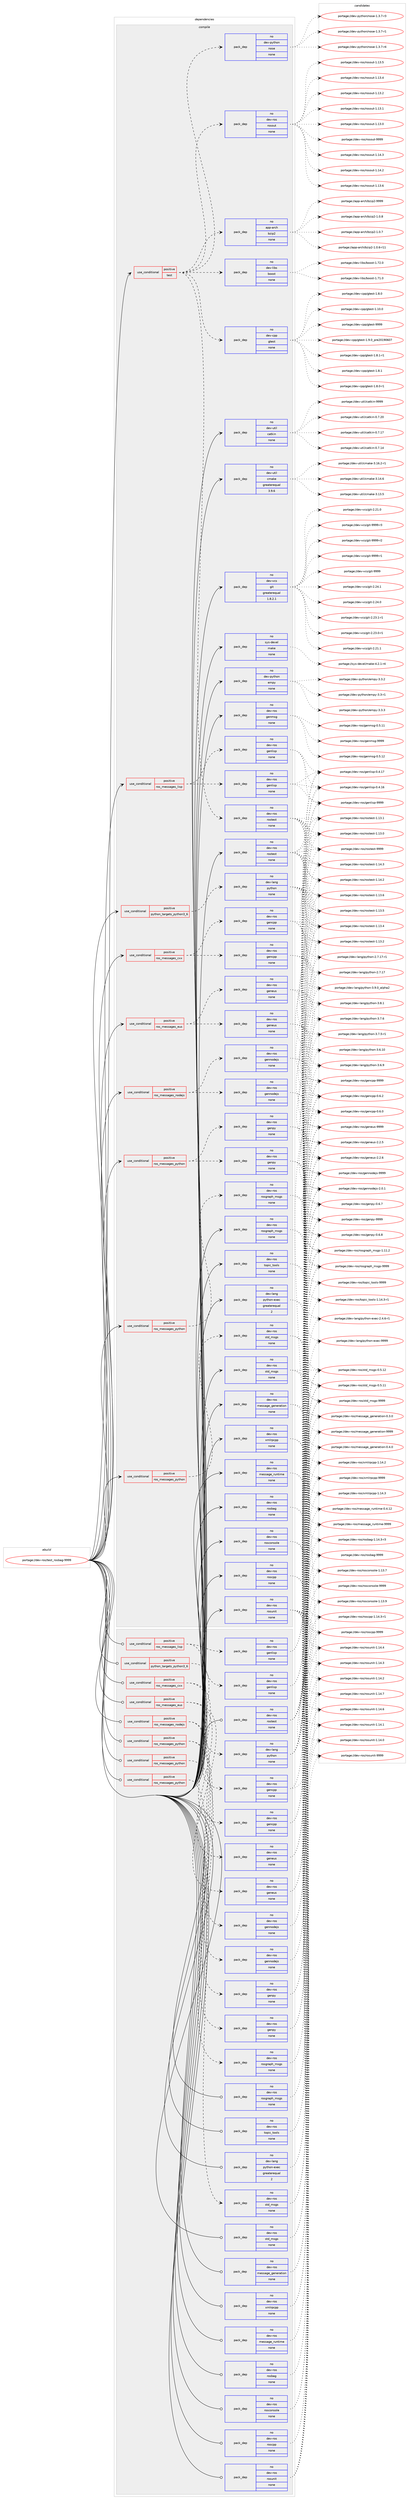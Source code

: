 digraph prolog {

# *************
# Graph options
# *************

newrank=true;
concentrate=true;
compound=true;
graph [rankdir=LR,fontname=Helvetica,fontsize=10,ranksep=1.5];#, ranksep=2.5, nodesep=0.2];
edge  [arrowhead=vee];
node  [fontname=Helvetica,fontsize=10];

# **********
# The ebuild
# **********

subgraph cluster_leftcol {
color=gray;
label=<<i>ebuild</i>>;
id [label="portage://dev-ros/test_rosbag-9999", color=red, width=4, href="../dev-ros/test_rosbag-9999.svg"];
}

# ****************
# The dependencies
# ****************

subgraph cluster_midcol {
color=gray;
label=<<i>dependencies</i>>;
subgraph cluster_compile {
fillcolor="#eeeeee";
style=filled;
label=<<i>compile</i>>;
subgraph cond96253 {
dependency377484 [label=<<TABLE BORDER="0" CELLBORDER="1" CELLSPACING="0" CELLPADDING="4"><TR><TD ROWSPAN="3" CELLPADDING="10">use_conditional</TD></TR><TR><TD>positive</TD></TR><TR><TD>python_targets_python3_6</TD></TR></TABLE>>, shape=none, color=red];
subgraph pack276378 {
dependency377485 [label=<<TABLE BORDER="0" CELLBORDER="1" CELLSPACING="0" CELLPADDING="4" WIDTH="220"><TR><TD ROWSPAN="6" CELLPADDING="30">pack_dep</TD></TR><TR><TD WIDTH="110">no</TD></TR><TR><TD>dev-lang</TD></TR><TR><TD>python</TD></TR><TR><TD>none</TD></TR><TR><TD></TD></TR></TABLE>>, shape=none, color=blue];
}
dependency377484:e -> dependency377485:w [weight=20,style="dashed",arrowhead="vee"];
}
id:e -> dependency377484:w [weight=20,style="solid",arrowhead="vee"];
subgraph cond96254 {
dependency377486 [label=<<TABLE BORDER="0" CELLBORDER="1" CELLSPACING="0" CELLPADDING="4"><TR><TD ROWSPAN="3" CELLPADDING="10">use_conditional</TD></TR><TR><TD>positive</TD></TR><TR><TD>ros_messages_cxx</TD></TR></TABLE>>, shape=none, color=red];
subgraph pack276379 {
dependency377487 [label=<<TABLE BORDER="0" CELLBORDER="1" CELLSPACING="0" CELLPADDING="4" WIDTH="220"><TR><TD ROWSPAN="6" CELLPADDING="30">pack_dep</TD></TR><TR><TD WIDTH="110">no</TD></TR><TR><TD>dev-ros</TD></TR><TR><TD>gencpp</TD></TR><TR><TD>none</TD></TR><TR><TD></TD></TR></TABLE>>, shape=none, color=blue];
}
dependency377486:e -> dependency377487:w [weight=20,style="dashed",arrowhead="vee"];
subgraph pack276380 {
dependency377488 [label=<<TABLE BORDER="0" CELLBORDER="1" CELLSPACING="0" CELLPADDING="4" WIDTH="220"><TR><TD ROWSPAN="6" CELLPADDING="30">pack_dep</TD></TR><TR><TD WIDTH="110">no</TD></TR><TR><TD>dev-ros</TD></TR><TR><TD>gencpp</TD></TR><TR><TD>none</TD></TR><TR><TD></TD></TR></TABLE>>, shape=none, color=blue];
}
dependency377486:e -> dependency377488:w [weight=20,style="dashed",arrowhead="vee"];
}
id:e -> dependency377486:w [weight=20,style="solid",arrowhead="vee"];
subgraph cond96255 {
dependency377489 [label=<<TABLE BORDER="0" CELLBORDER="1" CELLSPACING="0" CELLPADDING="4"><TR><TD ROWSPAN="3" CELLPADDING="10">use_conditional</TD></TR><TR><TD>positive</TD></TR><TR><TD>ros_messages_eus</TD></TR></TABLE>>, shape=none, color=red];
subgraph pack276381 {
dependency377490 [label=<<TABLE BORDER="0" CELLBORDER="1" CELLSPACING="0" CELLPADDING="4" WIDTH="220"><TR><TD ROWSPAN="6" CELLPADDING="30">pack_dep</TD></TR><TR><TD WIDTH="110">no</TD></TR><TR><TD>dev-ros</TD></TR><TR><TD>geneus</TD></TR><TR><TD>none</TD></TR><TR><TD></TD></TR></TABLE>>, shape=none, color=blue];
}
dependency377489:e -> dependency377490:w [weight=20,style="dashed",arrowhead="vee"];
subgraph pack276382 {
dependency377491 [label=<<TABLE BORDER="0" CELLBORDER="1" CELLSPACING="0" CELLPADDING="4" WIDTH="220"><TR><TD ROWSPAN="6" CELLPADDING="30">pack_dep</TD></TR><TR><TD WIDTH="110">no</TD></TR><TR><TD>dev-ros</TD></TR><TR><TD>geneus</TD></TR><TR><TD>none</TD></TR><TR><TD></TD></TR></TABLE>>, shape=none, color=blue];
}
dependency377489:e -> dependency377491:w [weight=20,style="dashed",arrowhead="vee"];
}
id:e -> dependency377489:w [weight=20,style="solid",arrowhead="vee"];
subgraph cond96256 {
dependency377492 [label=<<TABLE BORDER="0" CELLBORDER="1" CELLSPACING="0" CELLPADDING="4"><TR><TD ROWSPAN="3" CELLPADDING="10">use_conditional</TD></TR><TR><TD>positive</TD></TR><TR><TD>ros_messages_lisp</TD></TR></TABLE>>, shape=none, color=red];
subgraph pack276383 {
dependency377493 [label=<<TABLE BORDER="0" CELLBORDER="1" CELLSPACING="0" CELLPADDING="4" WIDTH="220"><TR><TD ROWSPAN="6" CELLPADDING="30">pack_dep</TD></TR><TR><TD WIDTH="110">no</TD></TR><TR><TD>dev-ros</TD></TR><TR><TD>genlisp</TD></TR><TR><TD>none</TD></TR><TR><TD></TD></TR></TABLE>>, shape=none, color=blue];
}
dependency377492:e -> dependency377493:w [weight=20,style="dashed",arrowhead="vee"];
subgraph pack276384 {
dependency377494 [label=<<TABLE BORDER="0" CELLBORDER="1" CELLSPACING="0" CELLPADDING="4" WIDTH="220"><TR><TD ROWSPAN="6" CELLPADDING="30">pack_dep</TD></TR><TR><TD WIDTH="110">no</TD></TR><TR><TD>dev-ros</TD></TR><TR><TD>genlisp</TD></TR><TR><TD>none</TD></TR><TR><TD></TD></TR></TABLE>>, shape=none, color=blue];
}
dependency377492:e -> dependency377494:w [weight=20,style="dashed",arrowhead="vee"];
}
id:e -> dependency377492:w [weight=20,style="solid",arrowhead="vee"];
subgraph cond96257 {
dependency377495 [label=<<TABLE BORDER="0" CELLBORDER="1" CELLSPACING="0" CELLPADDING="4"><TR><TD ROWSPAN="3" CELLPADDING="10">use_conditional</TD></TR><TR><TD>positive</TD></TR><TR><TD>ros_messages_nodejs</TD></TR></TABLE>>, shape=none, color=red];
subgraph pack276385 {
dependency377496 [label=<<TABLE BORDER="0" CELLBORDER="1" CELLSPACING="0" CELLPADDING="4" WIDTH="220"><TR><TD ROWSPAN="6" CELLPADDING="30">pack_dep</TD></TR><TR><TD WIDTH="110">no</TD></TR><TR><TD>dev-ros</TD></TR><TR><TD>gennodejs</TD></TR><TR><TD>none</TD></TR><TR><TD></TD></TR></TABLE>>, shape=none, color=blue];
}
dependency377495:e -> dependency377496:w [weight=20,style="dashed",arrowhead="vee"];
subgraph pack276386 {
dependency377497 [label=<<TABLE BORDER="0" CELLBORDER="1" CELLSPACING="0" CELLPADDING="4" WIDTH="220"><TR><TD ROWSPAN="6" CELLPADDING="30">pack_dep</TD></TR><TR><TD WIDTH="110">no</TD></TR><TR><TD>dev-ros</TD></TR><TR><TD>gennodejs</TD></TR><TR><TD>none</TD></TR><TR><TD></TD></TR></TABLE>>, shape=none, color=blue];
}
dependency377495:e -> dependency377497:w [weight=20,style="dashed",arrowhead="vee"];
}
id:e -> dependency377495:w [weight=20,style="solid",arrowhead="vee"];
subgraph cond96258 {
dependency377498 [label=<<TABLE BORDER="0" CELLBORDER="1" CELLSPACING="0" CELLPADDING="4"><TR><TD ROWSPAN="3" CELLPADDING="10">use_conditional</TD></TR><TR><TD>positive</TD></TR><TR><TD>ros_messages_python</TD></TR></TABLE>>, shape=none, color=red];
subgraph pack276387 {
dependency377499 [label=<<TABLE BORDER="0" CELLBORDER="1" CELLSPACING="0" CELLPADDING="4" WIDTH="220"><TR><TD ROWSPAN="6" CELLPADDING="30">pack_dep</TD></TR><TR><TD WIDTH="110">no</TD></TR><TR><TD>dev-ros</TD></TR><TR><TD>genpy</TD></TR><TR><TD>none</TD></TR><TR><TD></TD></TR></TABLE>>, shape=none, color=blue];
}
dependency377498:e -> dependency377499:w [weight=20,style="dashed",arrowhead="vee"];
subgraph pack276388 {
dependency377500 [label=<<TABLE BORDER="0" CELLBORDER="1" CELLSPACING="0" CELLPADDING="4" WIDTH="220"><TR><TD ROWSPAN="6" CELLPADDING="30">pack_dep</TD></TR><TR><TD WIDTH="110">no</TD></TR><TR><TD>dev-ros</TD></TR><TR><TD>genpy</TD></TR><TR><TD>none</TD></TR><TR><TD></TD></TR></TABLE>>, shape=none, color=blue];
}
dependency377498:e -> dependency377500:w [weight=20,style="dashed",arrowhead="vee"];
}
id:e -> dependency377498:w [weight=20,style="solid",arrowhead="vee"];
subgraph cond96259 {
dependency377501 [label=<<TABLE BORDER="0" CELLBORDER="1" CELLSPACING="0" CELLPADDING="4"><TR><TD ROWSPAN="3" CELLPADDING="10">use_conditional</TD></TR><TR><TD>positive</TD></TR><TR><TD>ros_messages_python</TD></TR></TABLE>>, shape=none, color=red];
subgraph pack276389 {
dependency377502 [label=<<TABLE BORDER="0" CELLBORDER="1" CELLSPACING="0" CELLPADDING="4" WIDTH="220"><TR><TD ROWSPAN="6" CELLPADDING="30">pack_dep</TD></TR><TR><TD WIDTH="110">no</TD></TR><TR><TD>dev-ros</TD></TR><TR><TD>rosgraph_msgs</TD></TR><TR><TD>none</TD></TR><TR><TD></TD></TR></TABLE>>, shape=none, color=blue];
}
dependency377501:e -> dependency377502:w [weight=20,style="dashed",arrowhead="vee"];
}
id:e -> dependency377501:w [weight=20,style="solid",arrowhead="vee"];
subgraph cond96260 {
dependency377503 [label=<<TABLE BORDER="0" CELLBORDER="1" CELLSPACING="0" CELLPADDING="4"><TR><TD ROWSPAN="3" CELLPADDING="10">use_conditional</TD></TR><TR><TD>positive</TD></TR><TR><TD>ros_messages_python</TD></TR></TABLE>>, shape=none, color=red];
subgraph pack276390 {
dependency377504 [label=<<TABLE BORDER="0" CELLBORDER="1" CELLSPACING="0" CELLPADDING="4" WIDTH="220"><TR><TD ROWSPAN="6" CELLPADDING="30">pack_dep</TD></TR><TR><TD WIDTH="110">no</TD></TR><TR><TD>dev-ros</TD></TR><TR><TD>std_msgs</TD></TR><TR><TD>none</TD></TR><TR><TD></TD></TR></TABLE>>, shape=none, color=blue];
}
dependency377503:e -> dependency377504:w [weight=20,style="dashed",arrowhead="vee"];
}
id:e -> dependency377503:w [weight=20,style="solid",arrowhead="vee"];
subgraph cond96261 {
dependency377505 [label=<<TABLE BORDER="0" CELLBORDER="1" CELLSPACING="0" CELLPADDING="4"><TR><TD ROWSPAN="3" CELLPADDING="10">use_conditional</TD></TR><TR><TD>positive</TD></TR><TR><TD>test</TD></TR></TABLE>>, shape=none, color=red];
subgraph pack276391 {
dependency377506 [label=<<TABLE BORDER="0" CELLBORDER="1" CELLSPACING="0" CELLPADDING="4" WIDTH="220"><TR><TD ROWSPAN="6" CELLPADDING="30">pack_dep</TD></TR><TR><TD WIDTH="110">no</TD></TR><TR><TD>dev-libs</TD></TR><TR><TD>boost</TD></TR><TR><TD>none</TD></TR><TR><TD></TD></TR></TABLE>>, shape=none, color=blue];
}
dependency377505:e -> dependency377506:w [weight=20,style="dashed",arrowhead="vee"];
subgraph pack276392 {
dependency377507 [label=<<TABLE BORDER="0" CELLBORDER="1" CELLSPACING="0" CELLPADDING="4" WIDTH="220"><TR><TD ROWSPAN="6" CELLPADDING="30">pack_dep</TD></TR><TR><TD WIDTH="110">no</TD></TR><TR><TD>app-arch</TD></TR><TR><TD>bzip2</TD></TR><TR><TD>none</TD></TR><TR><TD></TD></TR></TABLE>>, shape=none, color=blue];
}
dependency377505:e -> dependency377507:w [weight=20,style="dashed",arrowhead="vee"];
subgraph pack276393 {
dependency377508 [label=<<TABLE BORDER="0" CELLBORDER="1" CELLSPACING="0" CELLPADDING="4" WIDTH="220"><TR><TD ROWSPAN="6" CELLPADDING="30">pack_dep</TD></TR><TR><TD WIDTH="110">no</TD></TR><TR><TD>dev-ros</TD></TR><TR><TD>rosout</TD></TR><TR><TD>none</TD></TR><TR><TD></TD></TR></TABLE>>, shape=none, color=blue];
}
dependency377505:e -> dependency377508:w [weight=20,style="dashed",arrowhead="vee"];
subgraph pack276394 {
dependency377509 [label=<<TABLE BORDER="0" CELLBORDER="1" CELLSPACING="0" CELLPADDING="4" WIDTH="220"><TR><TD ROWSPAN="6" CELLPADDING="30">pack_dep</TD></TR><TR><TD WIDTH="110">no</TD></TR><TR><TD>dev-python</TD></TR><TR><TD>nose</TD></TR><TR><TD>none</TD></TR><TR><TD></TD></TR></TABLE>>, shape=none, color=blue];
}
dependency377505:e -> dependency377509:w [weight=20,style="dashed",arrowhead="vee"];
subgraph pack276395 {
dependency377510 [label=<<TABLE BORDER="0" CELLBORDER="1" CELLSPACING="0" CELLPADDING="4" WIDTH="220"><TR><TD ROWSPAN="6" CELLPADDING="30">pack_dep</TD></TR><TR><TD WIDTH="110">no</TD></TR><TR><TD>dev-ros</TD></TR><TR><TD>rostest</TD></TR><TR><TD>none</TD></TR><TR><TD></TD></TR></TABLE>>, shape=none, color=blue];
}
dependency377505:e -> dependency377510:w [weight=20,style="dashed",arrowhead="vee"];
subgraph pack276396 {
dependency377511 [label=<<TABLE BORDER="0" CELLBORDER="1" CELLSPACING="0" CELLPADDING="4" WIDTH="220"><TR><TD ROWSPAN="6" CELLPADDING="30">pack_dep</TD></TR><TR><TD WIDTH="110">no</TD></TR><TR><TD>dev-cpp</TD></TR><TR><TD>gtest</TD></TR><TR><TD>none</TD></TR><TR><TD></TD></TR></TABLE>>, shape=none, color=blue];
}
dependency377505:e -> dependency377511:w [weight=20,style="dashed",arrowhead="vee"];
}
id:e -> dependency377505:w [weight=20,style="solid",arrowhead="vee"];
subgraph pack276397 {
dependency377512 [label=<<TABLE BORDER="0" CELLBORDER="1" CELLSPACING="0" CELLPADDING="4" WIDTH="220"><TR><TD ROWSPAN="6" CELLPADDING="30">pack_dep</TD></TR><TR><TD WIDTH="110">no</TD></TR><TR><TD>dev-lang</TD></TR><TR><TD>python-exec</TD></TR><TR><TD>greaterequal</TD></TR><TR><TD>2</TD></TR></TABLE>>, shape=none, color=blue];
}
id:e -> dependency377512:w [weight=20,style="solid",arrowhead="vee"];
subgraph pack276398 {
dependency377513 [label=<<TABLE BORDER="0" CELLBORDER="1" CELLSPACING="0" CELLPADDING="4" WIDTH="220"><TR><TD ROWSPAN="6" CELLPADDING="30">pack_dep</TD></TR><TR><TD WIDTH="110">no</TD></TR><TR><TD>dev-python</TD></TR><TR><TD>empy</TD></TR><TR><TD>none</TD></TR><TR><TD></TD></TR></TABLE>>, shape=none, color=blue];
}
id:e -> dependency377513:w [weight=20,style="solid",arrowhead="vee"];
subgraph pack276399 {
dependency377514 [label=<<TABLE BORDER="0" CELLBORDER="1" CELLSPACING="0" CELLPADDING="4" WIDTH="220"><TR><TD ROWSPAN="6" CELLPADDING="30">pack_dep</TD></TR><TR><TD WIDTH="110">no</TD></TR><TR><TD>dev-ros</TD></TR><TR><TD>genmsg</TD></TR><TR><TD>none</TD></TR><TR><TD></TD></TR></TABLE>>, shape=none, color=blue];
}
id:e -> dependency377514:w [weight=20,style="solid",arrowhead="vee"];
subgraph pack276400 {
dependency377515 [label=<<TABLE BORDER="0" CELLBORDER="1" CELLSPACING="0" CELLPADDING="4" WIDTH="220"><TR><TD ROWSPAN="6" CELLPADDING="30">pack_dep</TD></TR><TR><TD WIDTH="110">no</TD></TR><TR><TD>dev-ros</TD></TR><TR><TD>message_generation</TD></TR><TR><TD>none</TD></TR><TR><TD></TD></TR></TABLE>>, shape=none, color=blue];
}
id:e -> dependency377515:w [weight=20,style="solid",arrowhead="vee"];
subgraph pack276401 {
dependency377516 [label=<<TABLE BORDER="0" CELLBORDER="1" CELLSPACING="0" CELLPADDING="4" WIDTH="220"><TR><TD ROWSPAN="6" CELLPADDING="30">pack_dep</TD></TR><TR><TD WIDTH="110">no</TD></TR><TR><TD>dev-ros</TD></TR><TR><TD>message_runtime</TD></TR><TR><TD>none</TD></TR><TR><TD></TD></TR></TABLE>>, shape=none, color=blue];
}
id:e -> dependency377516:w [weight=20,style="solid",arrowhead="vee"];
subgraph pack276402 {
dependency377517 [label=<<TABLE BORDER="0" CELLBORDER="1" CELLSPACING="0" CELLPADDING="4" WIDTH="220"><TR><TD ROWSPAN="6" CELLPADDING="30">pack_dep</TD></TR><TR><TD WIDTH="110">no</TD></TR><TR><TD>dev-ros</TD></TR><TR><TD>rosbag</TD></TR><TR><TD>none</TD></TR><TR><TD></TD></TR></TABLE>>, shape=none, color=blue];
}
id:e -> dependency377517:w [weight=20,style="solid",arrowhead="vee"];
subgraph pack276403 {
dependency377518 [label=<<TABLE BORDER="0" CELLBORDER="1" CELLSPACING="0" CELLPADDING="4" WIDTH="220"><TR><TD ROWSPAN="6" CELLPADDING="30">pack_dep</TD></TR><TR><TD WIDTH="110">no</TD></TR><TR><TD>dev-ros</TD></TR><TR><TD>rosconsole</TD></TR><TR><TD>none</TD></TR><TR><TD></TD></TR></TABLE>>, shape=none, color=blue];
}
id:e -> dependency377518:w [weight=20,style="solid",arrowhead="vee"];
subgraph pack276404 {
dependency377519 [label=<<TABLE BORDER="0" CELLBORDER="1" CELLSPACING="0" CELLPADDING="4" WIDTH="220"><TR><TD ROWSPAN="6" CELLPADDING="30">pack_dep</TD></TR><TR><TD WIDTH="110">no</TD></TR><TR><TD>dev-ros</TD></TR><TR><TD>roscpp</TD></TR><TR><TD>none</TD></TR><TR><TD></TD></TR></TABLE>>, shape=none, color=blue];
}
id:e -> dependency377519:w [weight=20,style="solid",arrowhead="vee"];
subgraph pack276405 {
dependency377520 [label=<<TABLE BORDER="0" CELLBORDER="1" CELLSPACING="0" CELLPADDING="4" WIDTH="220"><TR><TD ROWSPAN="6" CELLPADDING="30">pack_dep</TD></TR><TR><TD WIDTH="110">no</TD></TR><TR><TD>dev-ros</TD></TR><TR><TD>rosgraph_msgs</TD></TR><TR><TD>none</TD></TR><TR><TD></TD></TR></TABLE>>, shape=none, color=blue];
}
id:e -> dependency377520:w [weight=20,style="solid",arrowhead="vee"];
subgraph pack276406 {
dependency377521 [label=<<TABLE BORDER="0" CELLBORDER="1" CELLSPACING="0" CELLPADDING="4" WIDTH="220"><TR><TD ROWSPAN="6" CELLPADDING="30">pack_dep</TD></TR><TR><TD WIDTH="110">no</TD></TR><TR><TD>dev-ros</TD></TR><TR><TD>rostest</TD></TR><TR><TD>none</TD></TR><TR><TD></TD></TR></TABLE>>, shape=none, color=blue];
}
id:e -> dependency377521:w [weight=20,style="solid",arrowhead="vee"];
subgraph pack276407 {
dependency377522 [label=<<TABLE BORDER="0" CELLBORDER="1" CELLSPACING="0" CELLPADDING="4" WIDTH="220"><TR><TD ROWSPAN="6" CELLPADDING="30">pack_dep</TD></TR><TR><TD WIDTH="110">no</TD></TR><TR><TD>dev-ros</TD></TR><TR><TD>rosunit</TD></TR><TR><TD>none</TD></TR><TR><TD></TD></TR></TABLE>>, shape=none, color=blue];
}
id:e -> dependency377522:w [weight=20,style="solid",arrowhead="vee"];
subgraph pack276408 {
dependency377523 [label=<<TABLE BORDER="0" CELLBORDER="1" CELLSPACING="0" CELLPADDING="4" WIDTH="220"><TR><TD ROWSPAN="6" CELLPADDING="30">pack_dep</TD></TR><TR><TD WIDTH="110">no</TD></TR><TR><TD>dev-ros</TD></TR><TR><TD>std_msgs</TD></TR><TR><TD>none</TD></TR><TR><TD></TD></TR></TABLE>>, shape=none, color=blue];
}
id:e -> dependency377523:w [weight=20,style="solid",arrowhead="vee"];
subgraph pack276409 {
dependency377524 [label=<<TABLE BORDER="0" CELLBORDER="1" CELLSPACING="0" CELLPADDING="4" WIDTH="220"><TR><TD ROWSPAN="6" CELLPADDING="30">pack_dep</TD></TR><TR><TD WIDTH="110">no</TD></TR><TR><TD>dev-ros</TD></TR><TR><TD>topic_tools</TD></TR><TR><TD>none</TD></TR><TR><TD></TD></TR></TABLE>>, shape=none, color=blue];
}
id:e -> dependency377524:w [weight=20,style="solid",arrowhead="vee"];
subgraph pack276410 {
dependency377525 [label=<<TABLE BORDER="0" CELLBORDER="1" CELLSPACING="0" CELLPADDING="4" WIDTH="220"><TR><TD ROWSPAN="6" CELLPADDING="30">pack_dep</TD></TR><TR><TD WIDTH="110">no</TD></TR><TR><TD>dev-ros</TD></TR><TR><TD>xmlrpcpp</TD></TR><TR><TD>none</TD></TR><TR><TD></TD></TR></TABLE>>, shape=none, color=blue];
}
id:e -> dependency377525:w [weight=20,style="solid",arrowhead="vee"];
subgraph pack276411 {
dependency377526 [label=<<TABLE BORDER="0" CELLBORDER="1" CELLSPACING="0" CELLPADDING="4" WIDTH="220"><TR><TD ROWSPAN="6" CELLPADDING="30">pack_dep</TD></TR><TR><TD WIDTH="110">no</TD></TR><TR><TD>dev-util</TD></TR><TR><TD>catkin</TD></TR><TR><TD>none</TD></TR><TR><TD></TD></TR></TABLE>>, shape=none, color=blue];
}
id:e -> dependency377526:w [weight=20,style="solid",arrowhead="vee"];
subgraph pack276412 {
dependency377527 [label=<<TABLE BORDER="0" CELLBORDER="1" CELLSPACING="0" CELLPADDING="4" WIDTH="220"><TR><TD ROWSPAN="6" CELLPADDING="30">pack_dep</TD></TR><TR><TD WIDTH="110">no</TD></TR><TR><TD>dev-util</TD></TR><TR><TD>cmake</TD></TR><TR><TD>greaterequal</TD></TR><TR><TD>3.9.6</TD></TR></TABLE>>, shape=none, color=blue];
}
id:e -> dependency377527:w [weight=20,style="solid",arrowhead="vee"];
subgraph pack276413 {
dependency377528 [label=<<TABLE BORDER="0" CELLBORDER="1" CELLSPACING="0" CELLPADDING="4" WIDTH="220"><TR><TD ROWSPAN="6" CELLPADDING="30">pack_dep</TD></TR><TR><TD WIDTH="110">no</TD></TR><TR><TD>dev-vcs</TD></TR><TR><TD>git</TD></TR><TR><TD>greaterequal</TD></TR><TR><TD>1.8.2.1</TD></TR></TABLE>>, shape=none, color=blue];
}
id:e -> dependency377528:w [weight=20,style="solid",arrowhead="vee"];
subgraph pack276414 {
dependency377529 [label=<<TABLE BORDER="0" CELLBORDER="1" CELLSPACING="0" CELLPADDING="4" WIDTH="220"><TR><TD ROWSPAN="6" CELLPADDING="30">pack_dep</TD></TR><TR><TD WIDTH="110">no</TD></TR><TR><TD>sys-devel</TD></TR><TR><TD>make</TD></TR><TR><TD>none</TD></TR><TR><TD></TD></TR></TABLE>>, shape=none, color=blue];
}
id:e -> dependency377529:w [weight=20,style="solid",arrowhead="vee"];
}
subgraph cluster_compileandrun {
fillcolor="#eeeeee";
style=filled;
label=<<i>compile and run</i>>;
}
subgraph cluster_run {
fillcolor="#eeeeee";
style=filled;
label=<<i>run</i>>;
subgraph cond96262 {
dependency377530 [label=<<TABLE BORDER="0" CELLBORDER="1" CELLSPACING="0" CELLPADDING="4"><TR><TD ROWSPAN="3" CELLPADDING="10">use_conditional</TD></TR><TR><TD>positive</TD></TR><TR><TD>python_targets_python3_6</TD></TR></TABLE>>, shape=none, color=red];
subgraph pack276415 {
dependency377531 [label=<<TABLE BORDER="0" CELLBORDER="1" CELLSPACING="0" CELLPADDING="4" WIDTH="220"><TR><TD ROWSPAN="6" CELLPADDING="30">pack_dep</TD></TR><TR><TD WIDTH="110">no</TD></TR><TR><TD>dev-lang</TD></TR><TR><TD>python</TD></TR><TR><TD>none</TD></TR><TR><TD></TD></TR></TABLE>>, shape=none, color=blue];
}
dependency377530:e -> dependency377531:w [weight=20,style="dashed",arrowhead="vee"];
}
id:e -> dependency377530:w [weight=20,style="solid",arrowhead="odot"];
subgraph cond96263 {
dependency377532 [label=<<TABLE BORDER="0" CELLBORDER="1" CELLSPACING="0" CELLPADDING="4"><TR><TD ROWSPAN="3" CELLPADDING="10">use_conditional</TD></TR><TR><TD>positive</TD></TR><TR><TD>ros_messages_cxx</TD></TR></TABLE>>, shape=none, color=red];
subgraph pack276416 {
dependency377533 [label=<<TABLE BORDER="0" CELLBORDER="1" CELLSPACING="0" CELLPADDING="4" WIDTH="220"><TR><TD ROWSPAN="6" CELLPADDING="30">pack_dep</TD></TR><TR><TD WIDTH="110">no</TD></TR><TR><TD>dev-ros</TD></TR><TR><TD>gencpp</TD></TR><TR><TD>none</TD></TR><TR><TD></TD></TR></TABLE>>, shape=none, color=blue];
}
dependency377532:e -> dependency377533:w [weight=20,style="dashed",arrowhead="vee"];
subgraph pack276417 {
dependency377534 [label=<<TABLE BORDER="0" CELLBORDER="1" CELLSPACING="0" CELLPADDING="4" WIDTH="220"><TR><TD ROWSPAN="6" CELLPADDING="30">pack_dep</TD></TR><TR><TD WIDTH="110">no</TD></TR><TR><TD>dev-ros</TD></TR><TR><TD>gencpp</TD></TR><TR><TD>none</TD></TR><TR><TD></TD></TR></TABLE>>, shape=none, color=blue];
}
dependency377532:e -> dependency377534:w [weight=20,style="dashed",arrowhead="vee"];
}
id:e -> dependency377532:w [weight=20,style="solid",arrowhead="odot"];
subgraph cond96264 {
dependency377535 [label=<<TABLE BORDER="0" CELLBORDER="1" CELLSPACING="0" CELLPADDING="4"><TR><TD ROWSPAN="3" CELLPADDING="10">use_conditional</TD></TR><TR><TD>positive</TD></TR><TR><TD>ros_messages_eus</TD></TR></TABLE>>, shape=none, color=red];
subgraph pack276418 {
dependency377536 [label=<<TABLE BORDER="0" CELLBORDER="1" CELLSPACING="0" CELLPADDING="4" WIDTH="220"><TR><TD ROWSPAN="6" CELLPADDING="30">pack_dep</TD></TR><TR><TD WIDTH="110">no</TD></TR><TR><TD>dev-ros</TD></TR><TR><TD>geneus</TD></TR><TR><TD>none</TD></TR><TR><TD></TD></TR></TABLE>>, shape=none, color=blue];
}
dependency377535:e -> dependency377536:w [weight=20,style="dashed",arrowhead="vee"];
subgraph pack276419 {
dependency377537 [label=<<TABLE BORDER="0" CELLBORDER="1" CELLSPACING="0" CELLPADDING="4" WIDTH="220"><TR><TD ROWSPAN="6" CELLPADDING="30">pack_dep</TD></TR><TR><TD WIDTH="110">no</TD></TR><TR><TD>dev-ros</TD></TR><TR><TD>geneus</TD></TR><TR><TD>none</TD></TR><TR><TD></TD></TR></TABLE>>, shape=none, color=blue];
}
dependency377535:e -> dependency377537:w [weight=20,style="dashed",arrowhead="vee"];
}
id:e -> dependency377535:w [weight=20,style="solid",arrowhead="odot"];
subgraph cond96265 {
dependency377538 [label=<<TABLE BORDER="0" CELLBORDER="1" CELLSPACING="0" CELLPADDING="4"><TR><TD ROWSPAN="3" CELLPADDING="10">use_conditional</TD></TR><TR><TD>positive</TD></TR><TR><TD>ros_messages_lisp</TD></TR></TABLE>>, shape=none, color=red];
subgraph pack276420 {
dependency377539 [label=<<TABLE BORDER="0" CELLBORDER="1" CELLSPACING="0" CELLPADDING="4" WIDTH="220"><TR><TD ROWSPAN="6" CELLPADDING="30">pack_dep</TD></TR><TR><TD WIDTH="110">no</TD></TR><TR><TD>dev-ros</TD></TR><TR><TD>genlisp</TD></TR><TR><TD>none</TD></TR><TR><TD></TD></TR></TABLE>>, shape=none, color=blue];
}
dependency377538:e -> dependency377539:w [weight=20,style="dashed",arrowhead="vee"];
subgraph pack276421 {
dependency377540 [label=<<TABLE BORDER="0" CELLBORDER="1" CELLSPACING="0" CELLPADDING="4" WIDTH="220"><TR><TD ROWSPAN="6" CELLPADDING="30">pack_dep</TD></TR><TR><TD WIDTH="110">no</TD></TR><TR><TD>dev-ros</TD></TR><TR><TD>genlisp</TD></TR><TR><TD>none</TD></TR><TR><TD></TD></TR></TABLE>>, shape=none, color=blue];
}
dependency377538:e -> dependency377540:w [weight=20,style="dashed",arrowhead="vee"];
}
id:e -> dependency377538:w [weight=20,style="solid",arrowhead="odot"];
subgraph cond96266 {
dependency377541 [label=<<TABLE BORDER="0" CELLBORDER="1" CELLSPACING="0" CELLPADDING="4"><TR><TD ROWSPAN="3" CELLPADDING="10">use_conditional</TD></TR><TR><TD>positive</TD></TR><TR><TD>ros_messages_nodejs</TD></TR></TABLE>>, shape=none, color=red];
subgraph pack276422 {
dependency377542 [label=<<TABLE BORDER="0" CELLBORDER="1" CELLSPACING="0" CELLPADDING="4" WIDTH="220"><TR><TD ROWSPAN="6" CELLPADDING="30">pack_dep</TD></TR><TR><TD WIDTH="110">no</TD></TR><TR><TD>dev-ros</TD></TR><TR><TD>gennodejs</TD></TR><TR><TD>none</TD></TR><TR><TD></TD></TR></TABLE>>, shape=none, color=blue];
}
dependency377541:e -> dependency377542:w [weight=20,style="dashed",arrowhead="vee"];
subgraph pack276423 {
dependency377543 [label=<<TABLE BORDER="0" CELLBORDER="1" CELLSPACING="0" CELLPADDING="4" WIDTH="220"><TR><TD ROWSPAN="6" CELLPADDING="30">pack_dep</TD></TR><TR><TD WIDTH="110">no</TD></TR><TR><TD>dev-ros</TD></TR><TR><TD>gennodejs</TD></TR><TR><TD>none</TD></TR><TR><TD></TD></TR></TABLE>>, shape=none, color=blue];
}
dependency377541:e -> dependency377543:w [weight=20,style="dashed",arrowhead="vee"];
}
id:e -> dependency377541:w [weight=20,style="solid",arrowhead="odot"];
subgraph cond96267 {
dependency377544 [label=<<TABLE BORDER="0" CELLBORDER="1" CELLSPACING="0" CELLPADDING="4"><TR><TD ROWSPAN="3" CELLPADDING="10">use_conditional</TD></TR><TR><TD>positive</TD></TR><TR><TD>ros_messages_python</TD></TR></TABLE>>, shape=none, color=red];
subgraph pack276424 {
dependency377545 [label=<<TABLE BORDER="0" CELLBORDER="1" CELLSPACING="0" CELLPADDING="4" WIDTH="220"><TR><TD ROWSPAN="6" CELLPADDING="30">pack_dep</TD></TR><TR><TD WIDTH="110">no</TD></TR><TR><TD>dev-ros</TD></TR><TR><TD>genpy</TD></TR><TR><TD>none</TD></TR><TR><TD></TD></TR></TABLE>>, shape=none, color=blue];
}
dependency377544:e -> dependency377545:w [weight=20,style="dashed",arrowhead="vee"];
subgraph pack276425 {
dependency377546 [label=<<TABLE BORDER="0" CELLBORDER="1" CELLSPACING="0" CELLPADDING="4" WIDTH="220"><TR><TD ROWSPAN="6" CELLPADDING="30">pack_dep</TD></TR><TR><TD WIDTH="110">no</TD></TR><TR><TD>dev-ros</TD></TR><TR><TD>genpy</TD></TR><TR><TD>none</TD></TR><TR><TD></TD></TR></TABLE>>, shape=none, color=blue];
}
dependency377544:e -> dependency377546:w [weight=20,style="dashed",arrowhead="vee"];
}
id:e -> dependency377544:w [weight=20,style="solid",arrowhead="odot"];
subgraph cond96268 {
dependency377547 [label=<<TABLE BORDER="0" CELLBORDER="1" CELLSPACING="0" CELLPADDING="4"><TR><TD ROWSPAN="3" CELLPADDING="10">use_conditional</TD></TR><TR><TD>positive</TD></TR><TR><TD>ros_messages_python</TD></TR></TABLE>>, shape=none, color=red];
subgraph pack276426 {
dependency377548 [label=<<TABLE BORDER="0" CELLBORDER="1" CELLSPACING="0" CELLPADDING="4" WIDTH="220"><TR><TD ROWSPAN="6" CELLPADDING="30">pack_dep</TD></TR><TR><TD WIDTH="110">no</TD></TR><TR><TD>dev-ros</TD></TR><TR><TD>rosgraph_msgs</TD></TR><TR><TD>none</TD></TR><TR><TD></TD></TR></TABLE>>, shape=none, color=blue];
}
dependency377547:e -> dependency377548:w [weight=20,style="dashed",arrowhead="vee"];
}
id:e -> dependency377547:w [weight=20,style="solid",arrowhead="odot"];
subgraph cond96269 {
dependency377549 [label=<<TABLE BORDER="0" CELLBORDER="1" CELLSPACING="0" CELLPADDING="4"><TR><TD ROWSPAN="3" CELLPADDING="10">use_conditional</TD></TR><TR><TD>positive</TD></TR><TR><TD>ros_messages_python</TD></TR></TABLE>>, shape=none, color=red];
subgraph pack276427 {
dependency377550 [label=<<TABLE BORDER="0" CELLBORDER="1" CELLSPACING="0" CELLPADDING="4" WIDTH="220"><TR><TD ROWSPAN="6" CELLPADDING="30">pack_dep</TD></TR><TR><TD WIDTH="110">no</TD></TR><TR><TD>dev-ros</TD></TR><TR><TD>std_msgs</TD></TR><TR><TD>none</TD></TR><TR><TD></TD></TR></TABLE>>, shape=none, color=blue];
}
dependency377549:e -> dependency377550:w [weight=20,style="dashed",arrowhead="vee"];
}
id:e -> dependency377549:w [weight=20,style="solid",arrowhead="odot"];
subgraph pack276428 {
dependency377551 [label=<<TABLE BORDER="0" CELLBORDER="1" CELLSPACING="0" CELLPADDING="4" WIDTH="220"><TR><TD ROWSPAN="6" CELLPADDING="30">pack_dep</TD></TR><TR><TD WIDTH="110">no</TD></TR><TR><TD>dev-lang</TD></TR><TR><TD>python-exec</TD></TR><TR><TD>greaterequal</TD></TR><TR><TD>2</TD></TR></TABLE>>, shape=none, color=blue];
}
id:e -> dependency377551:w [weight=20,style="solid",arrowhead="odot"];
subgraph pack276429 {
dependency377552 [label=<<TABLE BORDER="0" CELLBORDER="1" CELLSPACING="0" CELLPADDING="4" WIDTH="220"><TR><TD ROWSPAN="6" CELLPADDING="30">pack_dep</TD></TR><TR><TD WIDTH="110">no</TD></TR><TR><TD>dev-ros</TD></TR><TR><TD>message_generation</TD></TR><TR><TD>none</TD></TR><TR><TD></TD></TR></TABLE>>, shape=none, color=blue];
}
id:e -> dependency377552:w [weight=20,style="solid",arrowhead="odot"];
subgraph pack276430 {
dependency377553 [label=<<TABLE BORDER="0" CELLBORDER="1" CELLSPACING="0" CELLPADDING="4" WIDTH="220"><TR><TD ROWSPAN="6" CELLPADDING="30">pack_dep</TD></TR><TR><TD WIDTH="110">no</TD></TR><TR><TD>dev-ros</TD></TR><TR><TD>message_runtime</TD></TR><TR><TD>none</TD></TR><TR><TD></TD></TR></TABLE>>, shape=none, color=blue];
}
id:e -> dependency377553:w [weight=20,style="solid",arrowhead="odot"];
subgraph pack276431 {
dependency377554 [label=<<TABLE BORDER="0" CELLBORDER="1" CELLSPACING="0" CELLPADDING="4" WIDTH="220"><TR><TD ROWSPAN="6" CELLPADDING="30">pack_dep</TD></TR><TR><TD WIDTH="110">no</TD></TR><TR><TD>dev-ros</TD></TR><TR><TD>rosbag</TD></TR><TR><TD>none</TD></TR><TR><TD></TD></TR></TABLE>>, shape=none, color=blue];
}
id:e -> dependency377554:w [weight=20,style="solid",arrowhead="odot"];
subgraph pack276432 {
dependency377555 [label=<<TABLE BORDER="0" CELLBORDER="1" CELLSPACING="0" CELLPADDING="4" WIDTH="220"><TR><TD ROWSPAN="6" CELLPADDING="30">pack_dep</TD></TR><TR><TD WIDTH="110">no</TD></TR><TR><TD>dev-ros</TD></TR><TR><TD>rosconsole</TD></TR><TR><TD>none</TD></TR><TR><TD></TD></TR></TABLE>>, shape=none, color=blue];
}
id:e -> dependency377555:w [weight=20,style="solid",arrowhead="odot"];
subgraph pack276433 {
dependency377556 [label=<<TABLE BORDER="0" CELLBORDER="1" CELLSPACING="0" CELLPADDING="4" WIDTH="220"><TR><TD ROWSPAN="6" CELLPADDING="30">pack_dep</TD></TR><TR><TD WIDTH="110">no</TD></TR><TR><TD>dev-ros</TD></TR><TR><TD>roscpp</TD></TR><TR><TD>none</TD></TR><TR><TD></TD></TR></TABLE>>, shape=none, color=blue];
}
id:e -> dependency377556:w [weight=20,style="solid",arrowhead="odot"];
subgraph pack276434 {
dependency377557 [label=<<TABLE BORDER="0" CELLBORDER="1" CELLSPACING="0" CELLPADDING="4" WIDTH="220"><TR><TD ROWSPAN="6" CELLPADDING="30">pack_dep</TD></TR><TR><TD WIDTH="110">no</TD></TR><TR><TD>dev-ros</TD></TR><TR><TD>rosgraph_msgs</TD></TR><TR><TD>none</TD></TR><TR><TD></TD></TR></TABLE>>, shape=none, color=blue];
}
id:e -> dependency377557:w [weight=20,style="solid",arrowhead="odot"];
subgraph pack276435 {
dependency377558 [label=<<TABLE BORDER="0" CELLBORDER="1" CELLSPACING="0" CELLPADDING="4" WIDTH="220"><TR><TD ROWSPAN="6" CELLPADDING="30">pack_dep</TD></TR><TR><TD WIDTH="110">no</TD></TR><TR><TD>dev-ros</TD></TR><TR><TD>rostest</TD></TR><TR><TD>none</TD></TR><TR><TD></TD></TR></TABLE>>, shape=none, color=blue];
}
id:e -> dependency377558:w [weight=20,style="solid",arrowhead="odot"];
subgraph pack276436 {
dependency377559 [label=<<TABLE BORDER="0" CELLBORDER="1" CELLSPACING="0" CELLPADDING="4" WIDTH="220"><TR><TD ROWSPAN="6" CELLPADDING="30">pack_dep</TD></TR><TR><TD WIDTH="110">no</TD></TR><TR><TD>dev-ros</TD></TR><TR><TD>rosunit</TD></TR><TR><TD>none</TD></TR><TR><TD></TD></TR></TABLE>>, shape=none, color=blue];
}
id:e -> dependency377559:w [weight=20,style="solid",arrowhead="odot"];
subgraph pack276437 {
dependency377560 [label=<<TABLE BORDER="0" CELLBORDER="1" CELLSPACING="0" CELLPADDING="4" WIDTH="220"><TR><TD ROWSPAN="6" CELLPADDING="30">pack_dep</TD></TR><TR><TD WIDTH="110">no</TD></TR><TR><TD>dev-ros</TD></TR><TR><TD>std_msgs</TD></TR><TR><TD>none</TD></TR><TR><TD></TD></TR></TABLE>>, shape=none, color=blue];
}
id:e -> dependency377560:w [weight=20,style="solid",arrowhead="odot"];
subgraph pack276438 {
dependency377561 [label=<<TABLE BORDER="0" CELLBORDER="1" CELLSPACING="0" CELLPADDING="4" WIDTH="220"><TR><TD ROWSPAN="6" CELLPADDING="30">pack_dep</TD></TR><TR><TD WIDTH="110">no</TD></TR><TR><TD>dev-ros</TD></TR><TR><TD>topic_tools</TD></TR><TR><TD>none</TD></TR><TR><TD></TD></TR></TABLE>>, shape=none, color=blue];
}
id:e -> dependency377561:w [weight=20,style="solid",arrowhead="odot"];
subgraph pack276439 {
dependency377562 [label=<<TABLE BORDER="0" CELLBORDER="1" CELLSPACING="0" CELLPADDING="4" WIDTH="220"><TR><TD ROWSPAN="6" CELLPADDING="30">pack_dep</TD></TR><TR><TD WIDTH="110">no</TD></TR><TR><TD>dev-ros</TD></TR><TR><TD>xmlrpcpp</TD></TR><TR><TD>none</TD></TR><TR><TD></TD></TR></TABLE>>, shape=none, color=blue];
}
id:e -> dependency377562:w [weight=20,style="solid",arrowhead="odot"];
}
}

# **************
# The candidates
# **************

subgraph cluster_choices {
rank=same;
color=gray;
label=<<i>candidates</i>>;

subgraph choice276378 {
color=black;
nodesep=1;
choice10010111845108971101034711212111610411111045514657464895971081121049750 [label="portage://dev-lang/python-3.9.0_alpha2", color=red, width=4,href="../dev-lang/python-3.9.0_alpha2.svg"];
choice100101118451089711010347112121116104111110455146564649 [label="portage://dev-lang/python-3.8.1", color=red, width=4,href="../dev-lang/python-3.8.1.svg"];
choice100101118451089711010347112121116104111110455146554654 [label="portage://dev-lang/python-3.7.6", color=red, width=4,href="../dev-lang/python-3.7.6.svg"];
choice1001011184510897110103471121211161041111104551465546534511449 [label="portage://dev-lang/python-3.7.5-r1", color=red, width=4,href="../dev-lang/python-3.7.5-r1.svg"];
choice100101118451089711010347112121116104111110455146544657 [label="portage://dev-lang/python-3.6.9", color=red, width=4,href="../dev-lang/python-3.6.9.svg"];
choice10010111845108971101034711212111610411111045514654464948 [label="portage://dev-lang/python-3.6.10", color=red, width=4,href="../dev-lang/python-3.6.10.svg"];
choice100101118451089711010347112121116104111110455046554649554511449 [label="portage://dev-lang/python-2.7.17-r1", color=red, width=4,href="../dev-lang/python-2.7.17-r1.svg"];
choice10010111845108971101034711212111610411111045504655464955 [label="portage://dev-lang/python-2.7.17", color=red, width=4,href="../dev-lang/python-2.7.17.svg"];
dependency377485:e -> choice10010111845108971101034711212111610411111045514657464895971081121049750:w [style=dotted,weight="100"];
dependency377485:e -> choice100101118451089711010347112121116104111110455146564649:w [style=dotted,weight="100"];
dependency377485:e -> choice100101118451089711010347112121116104111110455146554654:w [style=dotted,weight="100"];
dependency377485:e -> choice1001011184510897110103471121211161041111104551465546534511449:w [style=dotted,weight="100"];
dependency377485:e -> choice100101118451089711010347112121116104111110455146544657:w [style=dotted,weight="100"];
dependency377485:e -> choice10010111845108971101034711212111610411111045514654464948:w [style=dotted,weight="100"];
dependency377485:e -> choice100101118451089711010347112121116104111110455046554649554511449:w [style=dotted,weight="100"];
dependency377485:e -> choice10010111845108971101034711212111610411111045504655464955:w [style=dotted,weight="100"];
}
subgraph choice276379 {
color=black;
nodesep=1;
choice1001011184511411111547103101110991121124557575757 [label="portage://dev-ros/gencpp-9999", color=red, width=4,href="../dev-ros/gencpp-9999.svg"];
choice100101118451141111154710310111099112112454846544650 [label="portage://dev-ros/gencpp-0.6.2", color=red, width=4,href="../dev-ros/gencpp-0.6.2.svg"];
choice100101118451141111154710310111099112112454846544648 [label="portage://dev-ros/gencpp-0.6.0", color=red, width=4,href="../dev-ros/gencpp-0.6.0.svg"];
dependency377487:e -> choice1001011184511411111547103101110991121124557575757:w [style=dotted,weight="100"];
dependency377487:e -> choice100101118451141111154710310111099112112454846544650:w [style=dotted,weight="100"];
dependency377487:e -> choice100101118451141111154710310111099112112454846544648:w [style=dotted,weight="100"];
}
subgraph choice276380 {
color=black;
nodesep=1;
choice1001011184511411111547103101110991121124557575757 [label="portage://dev-ros/gencpp-9999", color=red, width=4,href="../dev-ros/gencpp-9999.svg"];
choice100101118451141111154710310111099112112454846544650 [label="portage://dev-ros/gencpp-0.6.2", color=red, width=4,href="../dev-ros/gencpp-0.6.2.svg"];
choice100101118451141111154710310111099112112454846544648 [label="portage://dev-ros/gencpp-0.6.0", color=red, width=4,href="../dev-ros/gencpp-0.6.0.svg"];
dependency377488:e -> choice1001011184511411111547103101110991121124557575757:w [style=dotted,weight="100"];
dependency377488:e -> choice100101118451141111154710310111099112112454846544650:w [style=dotted,weight="100"];
dependency377488:e -> choice100101118451141111154710310111099112112454846544648:w [style=dotted,weight="100"];
}
subgraph choice276381 {
color=black;
nodesep=1;
choice10010111845114111115471031011101011171154557575757 [label="portage://dev-ros/geneus-9999", color=red, width=4,href="../dev-ros/geneus-9999.svg"];
choice1001011184511411111547103101110101117115455046504654 [label="portage://dev-ros/geneus-2.2.6", color=red, width=4,href="../dev-ros/geneus-2.2.6.svg"];
choice1001011184511411111547103101110101117115455046504653 [label="portage://dev-ros/geneus-2.2.5", color=red, width=4,href="../dev-ros/geneus-2.2.5.svg"];
dependency377490:e -> choice10010111845114111115471031011101011171154557575757:w [style=dotted,weight="100"];
dependency377490:e -> choice1001011184511411111547103101110101117115455046504654:w [style=dotted,weight="100"];
dependency377490:e -> choice1001011184511411111547103101110101117115455046504653:w [style=dotted,weight="100"];
}
subgraph choice276382 {
color=black;
nodesep=1;
choice10010111845114111115471031011101011171154557575757 [label="portage://dev-ros/geneus-9999", color=red, width=4,href="../dev-ros/geneus-9999.svg"];
choice1001011184511411111547103101110101117115455046504654 [label="portage://dev-ros/geneus-2.2.6", color=red, width=4,href="../dev-ros/geneus-2.2.6.svg"];
choice1001011184511411111547103101110101117115455046504653 [label="portage://dev-ros/geneus-2.2.5", color=red, width=4,href="../dev-ros/geneus-2.2.5.svg"];
dependency377491:e -> choice10010111845114111115471031011101011171154557575757:w [style=dotted,weight="100"];
dependency377491:e -> choice1001011184511411111547103101110101117115455046504654:w [style=dotted,weight="100"];
dependency377491:e -> choice1001011184511411111547103101110101117115455046504653:w [style=dotted,weight="100"];
}
subgraph choice276383 {
color=black;
nodesep=1;
choice10010111845114111115471031011101081051151124557575757 [label="portage://dev-ros/genlisp-9999", color=red, width=4,href="../dev-ros/genlisp-9999.svg"];
choice100101118451141111154710310111010810511511245484652464955 [label="portage://dev-ros/genlisp-0.4.17", color=red, width=4,href="../dev-ros/genlisp-0.4.17.svg"];
choice100101118451141111154710310111010810511511245484652464954 [label="portage://dev-ros/genlisp-0.4.16", color=red, width=4,href="../dev-ros/genlisp-0.4.16.svg"];
dependency377493:e -> choice10010111845114111115471031011101081051151124557575757:w [style=dotted,weight="100"];
dependency377493:e -> choice100101118451141111154710310111010810511511245484652464955:w [style=dotted,weight="100"];
dependency377493:e -> choice100101118451141111154710310111010810511511245484652464954:w [style=dotted,weight="100"];
}
subgraph choice276384 {
color=black;
nodesep=1;
choice10010111845114111115471031011101081051151124557575757 [label="portage://dev-ros/genlisp-9999", color=red, width=4,href="../dev-ros/genlisp-9999.svg"];
choice100101118451141111154710310111010810511511245484652464955 [label="portage://dev-ros/genlisp-0.4.17", color=red, width=4,href="../dev-ros/genlisp-0.4.17.svg"];
choice100101118451141111154710310111010810511511245484652464954 [label="portage://dev-ros/genlisp-0.4.16", color=red, width=4,href="../dev-ros/genlisp-0.4.16.svg"];
dependency377494:e -> choice10010111845114111115471031011101081051151124557575757:w [style=dotted,weight="100"];
dependency377494:e -> choice100101118451141111154710310111010810511511245484652464955:w [style=dotted,weight="100"];
dependency377494:e -> choice100101118451141111154710310111010810511511245484652464954:w [style=dotted,weight="100"];
}
subgraph choice276385 {
color=black;
nodesep=1;
choice10010111845114111115471031011101101111001011061154557575757 [label="portage://dev-ros/gennodejs-9999", color=red, width=4,href="../dev-ros/gennodejs-9999.svg"];
choice1001011184511411111547103101110110111100101106115455046484649 [label="portage://dev-ros/gennodejs-2.0.1", color=red, width=4,href="../dev-ros/gennodejs-2.0.1.svg"];
dependency377496:e -> choice10010111845114111115471031011101101111001011061154557575757:w [style=dotted,weight="100"];
dependency377496:e -> choice1001011184511411111547103101110110111100101106115455046484649:w [style=dotted,weight="100"];
}
subgraph choice276386 {
color=black;
nodesep=1;
choice10010111845114111115471031011101101111001011061154557575757 [label="portage://dev-ros/gennodejs-9999", color=red, width=4,href="../dev-ros/gennodejs-9999.svg"];
choice1001011184511411111547103101110110111100101106115455046484649 [label="portage://dev-ros/gennodejs-2.0.1", color=red, width=4,href="../dev-ros/gennodejs-2.0.1.svg"];
dependency377497:e -> choice10010111845114111115471031011101101111001011061154557575757:w [style=dotted,weight="100"];
dependency377497:e -> choice1001011184511411111547103101110110111100101106115455046484649:w [style=dotted,weight="100"];
}
subgraph choice276387 {
color=black;
nodesep=1;
choice10010111845114111115471031011101121214557575757 [label="portage://dev-ros/genpy-9999", color=red, width=4,href="../dev-ros/genpy-9999.svg"];
choice1001011184511411111547103101110112121454846544656 [label="portage://dev-ros/genpy-0.6.8", color=red, width=4,href="../dev-ros/genpy-0.6.8.svg"];
choice1001011184511411111547103101110112121454846544655 [label="portage://dev-ros/genpy-0.6.7", color=red, width=4,href="../dev-ros/genpy-0.6.7.svg"];
dependency377499:e -> choice10010111845114111115471031011101121214557575757:w [style=dotted,weight="100"];
dependency377499:e -> choice1001011184511411111547103101110112121454846544656:w [style=dotted,weight="100"];
dependency377499:e -> choice1001011184511411111547103101110112121454846544655:w [style=dotted,weight="100"];
}
subgraph choice276388 {
color=black;
nodesep=1;
choice10010111845114111115471031011101121214557575757 [label="portage://dev-ros/genpy-9999", color=red, width=4,href="../dev-ros/genpy-9999.svg"];
choice1001011184511411111547103101110112121454846544656 [label="portage://dev-ros/genpy-0.6.8", color=red, width=4,href="../dev-ros/genpy-0.6.8.svg"];
choice1001011184511411111547103101110112121454846544655 [label="portage://dev-ros/genpy-0.6.7", color=red, width=4,href="../dev-ros/genpy-0.6.7.svg"];
dependency377500:e -> choice10010111845114111115471031011101121214557575757:w [style=dotted,weight="100"];
dependency377500:e -> choice1001011184511411111547103101110112121454846544656:w [style=dotted,weight="100"];
dependency377500:e -> choice1001011184511411111547103101110112121454846544655:w [style=dotted,weight="100"];
}
subgraph choice276389 {
color=black;
nodesep=1;
choice100101118451141111154711411111510311497112104951091151031154557575757 [label="portage://dev-ros/rosgraph_msgs-9999", color=red, width=4,href="../dev-ros/rosgraph_msgs-9999.svg"];
choice1001011184511411111547114111115103114971121049510911510311545494649494650 [label="portage://dev-ros/rosgraph_msgs-1.11.2", color=red, width=4,href="../dev-ros/rosgraph_msgs-1.11.2.svg"];
dependency377502:e -> choice100101118451141111154711411111510311497112104951091151031154557575757:w [style=dotted,weight="100"];
dependency377502:e -> choice1001011184511411111547114111115103114971121049510911510311545494649494650:w [style=dotted,weight="100"];
}
subgraph choice276390 {
color=black;
nodesep=1;
choice1001011184511411111547115116100951091151031154557575757 [label="portage://dev-ros/std_msgs-9999", color=red, width=4,href="../dev-ros/std_msgs-9999.svg"];
choice10010111845114111115471151161009510911510311545484653464950 [label="portage://dev-ros/std_msgs-0.5.12", color=red, width=4,href="../dev-ros/std_msgs-0.5.12.svg"];
choice10010111845114111115471151161009510911510311545484653464949 [label="portage://dev-ros/std_msgs-0.5.11", color=red, width=4,href="../dev-ros/std_msgs-0.5.11.svg"];
dependency377504:e -> choice1001011184511411111547115116100951091151031154557575757:w [style=dotted,weight="100"];
dependency377504:e -> choice10010111845114111115471151161009510911510311545484653464950:w [style=dotted,weight="100"];
dependency377504:e -> choice10010111845114111115471151161009510911510311545484653464949:w [style=dotted,weight="100"];
}
subgraph choice276391 {
color=black;
nodesep=1;
choice1001011184510810598115479811111111511645494655504648 [label="portage://dev-libs/boost-1.72.0", color=red, width=4,href="../dev-libs/boost-1.72.0.svg"];
choice1001011184510810598115479811111111511645494655494648 [label="portage://dev-libs/boost-1.71.0", color=red, width=4,href="../dev-libs/boost-1.71.0.svg"];
dependency377506:e -> choice1001011184510810598115479811111111511645494655504648:w [style=dotted,weight="100"];
dependency377506:e -> choice1001011184510810598115479811111111511645494655494648:w [style=dotted,weight="100"];
}
subgraph choice276392 {
color=black;
nodesep=1;
choice971121124597114991044798122105112504557575757 [label="portage://app-arch/bzip2-9999", color=red, width=4,href="../app-arch/bzip2-9999.svg"];
choice97112112459711499104479812210511250454946484656 [label="portage://app-arch/bzip2-1.0.8", color=red, width=4,href="../app-arch/bzip2-1.0.8.svg"];
choice97112112459711499104479812210511250454946484655 [label="portage://app-arch/bzip2-1.0.7", color=red, width=4,href="../app-arch/bzip2-1.0.7.svg"];
choice97112112459711499104479812210511250454946484654451144949 [label="portage://app-arch/bzip2-1.0.6-r11", color=red, width=4,href="../app-arch/bzip2-1.0.6-r11.svg"];
dependency377507:e -> choice971121124597114991044798122105112504557575757:w [style=dotted,weight="100"];
dependency377507:e -> choice97112112459711499104479812210511250454946484656:w [style=dotted,weight="100"];
dependency377507:e -> choice97112112459711499104479812210511250454946484655:w [style=dotted,weight="100"];
dependency377507:e -> choice97112112459711499104479812210511250454946484654451144949:w [style=dotted,weight="100"];
}
subgraph choice276393 {
color=black;
nodesep=1;
choice10010111845114111115471141111151111171164557575757 [label="portage://dev-ros/rosout-9999", color=red, width=4,href="../dev-ros/rosout-9999.svg"];
choice100101118451141111154711411111511111711645494649524651 [label="portage://dev-ros/rosout-1.14.3", color=red, width=4,href="../dev-ros/rosout-1.14.3.svg"];
choice100101118451141111154711411111511111711645494649524650 [label="portage://dev-ros/rosout-1.14.2", color=red, width=4,href="../dev-ros/rosout-1.14.2.svg"];
choice100101118451141111154711411111511111711645494649514654 [label="portage://dev-ros/rosout-1.13.6", color=red, width=4,href="../dev-ros/rosout-1.13.6.svg"];
choice100101118451141111154711411111511111711645494649514653 [label="portage://dev-ros/rosout-1.13.5", color=red, width=4,href="../dev-ros/rosout-1.13.5.svg"];
choice100101118451141111154711411111511111711645494649514652 [label="portage://dev-ros/rosout-1.13.4", color=red, width=4,href="../dev-ros/rosout-1.13.4.svg"];
choice100101118451141111154711411111511111711645494649514650 [label="portage://dev-ros/rosout-1.13.2", color=red, width=4,href="../dev-ros/rosout-1.13.2.svg"];
choice100101118451141111154711411111511111711645494649514649 [label="portage://dev-ros/rosout-1.13.1", color=red, width=4,href="../dev-ros/rosout-1.13.1.svg"];
choice100101118451141111154711411111511111711645494649514648 [label="portage://dev-ros/rosout-1.13.0", color=red, width=4,href="../dev-ros/rosout-1.13.0.svg"];
dependency377508:e -> choice10010111845114111115471141111151111171164557575757:w [style=dotted,weight="100"];
dependency377508:e -> choice100101118451141111154711411111511111711645494649524651:w [style=dotted,weight="100"];
dependency377508:e -> choice100101118451141111154711411111511111711645494649524650:w [style=dotted,weight="100"];
dependency377508:e -> choice100101118451141111154711411111511111711645494649514654:w [style=dotted,weight="100"];
dependency377508:e -> choice100101118451141111154711411111511111711645494649514653:w [style=dotted,weight="100"];
dependency377508:e -> choice100101118451141111154711411111511111711645494649514652:w [style=dotted,weight="100"];
dependency377508:e -> choice100101118451141111154711411111511111711645494649514650:w [style=dotted,weight="100"];
dependency377508:e -> choice100101118451141111154711411111511111711645494649514649:w [style=dotted,weight="100"];
dependency377508:e -> choice100101118451141111154711411111511111711645494649514648:w [style=dotted,weight="100"];
}
subgraph choice276394 {
color=black;
nodesep=1;
choice10010111845112121116104111110471101111151014549465146554511452 [label="portage://dev-python/nose-1.3.7-r4", color=red, width=4,href="../dev-python/nose-1.3.7-r4.svg"];
choice10010111845112121116104111110471101111151014549465146554511451 [label="portage://dev-python/nose-1.3.7-r3", color=red, width=4,href="../dev-python/nose-1.3.7-r3.svg"];
choice10010111845112121116104111110471101111151014549465146554511449 [label="portage://dev-python/nose-1.3.7-r1", color=red, width=4,href="../dev-python/nose-1.3.7-r1.svg"];
dependency377509:e -> choice10010111845112121116104111110471101111151014549465146554511452:w [style=dotted,weight="100"];
dependency377509:e -> choice10010111845112121116104111110471101111151014549465146554511451:w [style=dotted,weight="100"];
dependency377509:e -> choice10010111845112121116104111110471101111151014549465146554511449:w [style=dotted,weight="100"];
}
subgraph choice276395 {
color=black;
nodesep=1;
choice10010111845114111115471141111151161011151164557575757 [label="portage://dev-ros/rostest-9999", color=red, width=4,href="../dev-ros/rostest-9999.svg"];
choice100101118451141111154711411111511610111511645494649524651 [label="portage://dev-ros/rostest-1.14.3", color=red, width=4,href="../dev-ros/rostest-1.14.3.svg"];
choice100101118451141111154711411111511610111511645494649524650 [label="portage://dev-ros/rostest-1.14.2", color=red, width=4,href="../dev-ros/rostest-1.14.2.svg"];
choice100101118451141111154711411111511610111511645494649514654 [label="portage://dev-ros/rostest-1.13.6", color=red, width=4,href="../dev-ros/rostest-1.13.6.svg"];
choice100101118451141111154711411111511610111511645494649514653 [label="portage://dev-ros/rostest-1.13.5", color=red, width=4,href="../dev-ros/rostest-1.13.5.svg"];
choice100101118451141111154711411111511610111511645494649514652 [label="portage://dev-ros/rostest-1.13.4", color=red, width=4,href="../dev-ros/rostest-1.13.4.svg"];
choice100101118451141111154711411111511610111511645494649514650 [label="portage://dev-ros/rostest-1.13.2", color=red, width=4,href="../dev-ros/rostest-1.13.2.svg"];
choice100101118451141111154711411111511610111511645494649514649 [label="portage://dev-ros/rostest-1.13.1", color=red, width=4,href="../dev-ros/rostest-1.13.1.svg"];
choice100101118451141111154711411111511610111511645494649514648 [label="portage://dev-ros/rostest-1.13.0", color=red, width=4,href="../dev-ros/rostest-1.13.0.svg"];
dependency377510:e -> choice10010111845114111115471141111151161011151164557575757:w [style=dotted,weight="100"];
dependency377510:e -> choice100101118451141111154711411111511610111511645494649524651:w [style=dotted,weight="100"];
dependency377510:e -> choice100101118451141111154711411111511610111511645494649524650:w [style=dotted,weight="100"];
dependency377510:e -> choice100101118451141111154711411111511610111511645494649514654:w [style=dotted,weight="100"];
dependency377510:e -> choice100101118451141111154711411111511610111511645494649514653:w [style=dotted,weight="100"];
dependency377510:e -> choice100101118451141111154711411111511610111511645494649514652:w [style=dotted,weight="100"];
dependency377510:e -> choice100101118451141111154711411111511610111511645494649514650:w [style=dotted,weight="100"];
dependency377510:e -> choice100101118451141111154711411111511610111511645494649514649:w [style=dotted,weight="100"];
dependency377510:e -> choice100101118451141111154711411111511610111511645494649514648:w [style=dotted,weight="100"];
}
subgraph choice276396 {
color=black;
nodesep=1;
choice1001011184599112112471031161011151164557575757 [label="portage://dev-cpp/gtest-9999", color=red, width=4,href="../dev-cpp/gtest-9999.svg"];
choice100101118459911211247103116101115116454946574648951121141015048495748544855 [label="portage://dev-cpp/gtest-1.9.0_pre20190607", color=red, width=4,href="../dev-cpp/gtest-1.9.0_pre20190607.svg"];
choice1001011184599112112471031161011151164549465646494511449 [label="portage://dev-cpp/gtest-1.8.1-r1", color=red, width=4,href="../dev-cpp/gtest-1.8.1-r1.svg"];
choice100101118459911211247103116101115116454946564649 [label="portage://dev-cpp/gtest-1.8.1", color=red, width=4,href="../dev-cpp/gtest-1.8.1.svg"];
choice1001011184599112112471031161011151164549465646484511449 [label="portage://dev-cpp/gtest-1.8.0-r1", color=red, width=4,href="../dev-cpp/gtest-1.8.0-r1.svg"];
choice100101118459911211247103116101115116454946564648 [label="portage://dev-cpp/gtest-1.8.0", color=red, width=4,href="../dev-cpp/gtest-1.8.0.svg"];
choice10010111845991121124710311610111511645494649484648 [label="portage://dev-cpp/gtest-1.10.0", color=red, width=4,href="../dev-cpp/gtest-1.10.0.svg"];
dependency377511:e -> choice1001011184599112112471031161011151164557575757:w [style=dotted,weight="100"];
dependency377511:e -> choice100101118459911211247103116101115116454946574648951121141015048495748544855:w [style=dotted,weight="100"];
dependency377511:e -> choice1001011184599112112471031161011151164549465646494511449:w [style=dotted,weight="100"];
dependency377511:e -> choice100101118459911211247103116101115116454946564649:w [style=dotted,weight="100"];
dependency377511:e -> choice1001011184599112112471031161011151164549465646484511449:w [style=dotted,weight="100"];
dependency377511:e -> choice100101118459911211247103116101115116454946564648:w [style=dotted,weight="100"];
dependency377511:e -> choice10010111845991121124710311610111511645494649484648:w [style=dotted,weight="100"];
}
subgraph choice276397 {
color=black;
nodesep=1;
choice10010111845108971101034711212111610411111045101120101994557575757 [label="portage://dev-lang/python-exec-9999", color=red, width=4,href="../dev-lang/python-exec-9999.svg"];
choice10010111845108971101034711212111610411111045101120101994550465246544511449 [label="portage://dev-lang/python-exec-2.4.6-r1", color=red, width=4,href="../dev-lang/python-exec-2.4.6-r1.svg"];
dependency377512:e -> choice10010111845108971101034711212111610411111045101120101994557575757:w [style=dotted,weight="100"];
dependency377512:e -> choice10010111845108971101034711212111610411111045101120101994550465246544511449:w [style=dotted,weight="100"];
}
subgraph choice276398 {
color=black;
nodesep=1;
choice1001011184511212111610411111047101109112121455146514651 [label="portage://dev-python/empy-3.3.3", color=red, width=4,href="../dev-python/empy-3.3.3.svg"];
choice1001011184511212111610411111047101109112121455146514650 [label="portage://dev-python/empy-3.3.2", color=red, width=4,href="../dev-python/empy-3.3.2.svg"];
choice1001011184511212111610411111047101109112121455146514511449 [label="portage://dev-python/empy-3.3-r1", color=red, width=4,href="../dev-python/empy-3.3-r1.svg"];
dependency377513:e -> choice1001011184511212111610411111047101109112121455146514651:w [style=dotted,weight="100"];
dependency377513:e -> choice1001011184511212111610411111047101109112121455146514650:w [style=dotted,weight="100"];
dependency377513:e -> choice1001011184511212111610411111047101109112121455146514511449:w [style=dotted,weight="100"];
}
subgraph choice276399 {
color=black;
nodesep=1;
choice10010111845114111115471031011101091151034557575757 [label="portage://dev-ros/genmsg-9999", color=red, width=4,href="../dev-ros/genmsg-9999.svg"];
choice100101118451141111154710310111010911510345484653464950 [label="portage://dev-ros/genmsg-0.5.12", color=red, width=4,href="../dev-ros/genmsg-0.5.12.svg"];
choice100101118451141111154710310111010911510345484653464949 [label="portage://dev-ros/genmsg-0.5.11", color=red, width=4,href="../dev-ros/genmsg-0.5.11.svg"];
dependency377514:e -> choice10010111845114111115471031011101091151034557575757:w [style=dotted,weight="100"];
dependency377514:e -> choice100101118451141111154710310111010911510345484653464950:w [style=dotted,weight="100"];
dependency377514:e -> choice100101118451141111154710310111010911510345484653464949:w [style=dotted,weight="100"];
}
subgraph choice276400 {
color=black;
nodesep=1;
choice10010111845114111115471091011151159710310195103101110101114971161051111104557575757 [label="portage://dev-ros/message_generation-9999", color=red, width=4,href="../dev-ros/message_generation-9999.svg"];
choice1001011184511411111547109101115115971031019510310111010111497116105111110454846524648 [label="portage://dev-ros/message_generation-0.4.0", color=red, width=4,href="../dev-ros/message_generation-0.4.0.svg"];
choice1001011184511411111547109101115115971031019510310111010111497116105111110454846514648 [label="portage://dev-ros/message_generation-0.3.0", color=red, width=4,href="../dev-ros/message_generation-0.3.0.svg"];
dependency377515:e -> choice10010111845114111115471091011151159710310195103101110101114971161051111104557575757:w [style=dotted,weight="100"];
dependency377515:e -> choice1001011184511411111547109101115115971031019510310111010111497116105111110454846524648:w [style=dotted,weight="100"];
dependency377515:e -> choice1001011184511411111547109101115115971031019510310111010111497116105111110454846514648:w [style=dotted,weight="100"];
}
subgraph choice276401 {
color=black;
nodesep=1;
choice100101118451141111154710910111511597103101951141171101161051091014557575757 [label="portage://dev-ros/message_runtime-9999", color=red, width=4,href="../dev-ros/message_runtime-9999.svg"];
choice1001011184511411111547109101115115971031019511411711011610510910145484652464950 [label="portage://dev-ros/message_runtime-0.4.12", color=red, width=4,href="../dev-ros/message_runtime-0.4.12.svg"];
dependency377516:e -> choice100101118451141111154710910111511597103101951141171101161051091014557575757:w [style=dotted,weight="100"];
dependency377516:e -> choice1001011184511411111547109101115115971031019511411711011610510910145484652464950:w [style=dotted,weight="100"];
}
subgraph choice276402 {
color=black;
nodesep=1;
choice100101118451141111154711411111598971034557575757 [label="portage://dev-ros/rosbag-9999", color=red, width=4,href="../dev-ros/rosbag-9999.svg"];
choice10010111845114111115471141111159897103454946495246514511451 [label="portage://dev-ros/rosbag-1.14.3-r3", color=red, width=4,href="../dev-ros/rosbag-1.14.3-r3.svg"];
dependency377517:e -> choice100101118451141111154711411111598971034557575757:w [style=dotted,weight="100"];
dependency377517:e -> choice10010111845114111115471141111159897103454946495246514511451:w [style=dotted,weight="100"];
}
subgraph choice276403 {
color=black;
nodesep=1;
choice1001011184511411111547114111115991111101151111081014557575757 [label="portage://dev-ros/rosconsole-9999", color=red, width=4,href="../dev-ros/rosconsole-9999.svg"];
choice10010111845114111115471141111159911111011511110810145494649514657 [label="portage://dev-ros/rosconsole-1.13.9", color=red, width=4,href="../dev-ros/rosconsole-1.13.9.svg"];
choice10010111845114111115471141111159911111011511110810145494649514655 [label="portage://dev-ros/rosconsole-1.13.7", color=red, width=4,href="../dev-ros/rosconsole-1.13.7.svg"];
dependency377518:e -> choice1001011184511411111547114111115991111101151111081014557575757:w [style=dotted,weight="100"];
dependency377518:e -> choice10010111845114111115471141111159911111011511110810145494649514657:w [style=dotted,weight="100"];
dependency377518:e -> choice10010111845114111115471141111159911111011511110810145494649514655:w [style=dotted,weight="100"];
}
subgraph choice276404 {
color=black;
nodesep=1;
choice1001011184511411111547114111115991121124557575757 [label="portage://dev-ros/roscpp-9999", color=red, width=4,href="../dev-ros/roscpp-9999.svg"];
choice100101118451141111154711411111599112112454946495246514511449 [label="portage://dev-ros/roscpp-1.14.3-r1", color=red, width=4,href="../dev-ros/roscpp-1.14.3-r1.svg"];
dependency377519:e -> choice1001011184511411111547114111115991121124557575757:w [style=dotted,weight="100"];
dependency377519:e -> choice100101118451141111154711411111599112112454946495246514511449:w [style=dotted,weight="100"];
}
subgraph choice276405 {
color=black;
nodesep=1;
choice100101118451141111154711411111510311497112104951091151031154557575757 [label="portage://dev-ros/rosgraph_msgs-9999", color=red, width=4,href="../dev-ros/rosgraph_msgs-9999.svg"];
choice1001011184511411111547114111115103114971121049510911510311545494649494650 [label="portage://dev-ros/rosgraph_msgs-1.11.2", color=red, width=4,href="../dev-ros/rosgraph_msgs-1.11.2.svg"];
dependency377520:e -> choice100101118451141111154711411111510311497112104951091151031154557575757:w [style=dotted,weight="100"];
dependency377520:e -> choice1001011184511411111547114111115103114971121049510911510311545494649494650:w [style=dotted,weight="100"];
}
subgraph choice276406 {
color=black;
nodesep=1;
choice10010111845114111115471141111151161011151164557575757 [label="portage://dev-ros/rostest-9999", color=red, width=4,href="../dev-ros/rostest-9999.svg"];
choice100101118451141111154711411111511610111511645494649524651 [label="portage://dev-ros/rostest-1.14.3", color=red, width=4,href="../dev-ros/rostest-1.14.3.svg"];
choice100101118451141111154711411111511610111511645494649524650 [label="portage://dev-ros/rostest-1.14.2", color=red, width=4,href="../dev-ros/rostest-1.14.2.svg"];
choice100101118451141111154711411111511610111511645494649514654 [label="portage://dev-ros/rostest-1.13.6", color=red, width=4,href="../dev-ros/rostest-1.13.6.svg"];
choice100101118451141111154711411111511610111511645494649514653 [label="portage://dev-ros/rostest-1.13.5", color=red, width=4,href="../dev-ros/rostest-1.13.5.svg"];
choice100101118451141111154711411111511610111511645494649514652 [label="portage://dev-ros/rostest-1.13.4", color=red, width=4,href="../dev-ros/rostest-1.13.4.svg"];
choice100101118451141111154711411111511610111511645494649514650 [label="portage://dev-ros/rostest-1.13.2", color=red, width=4,href="../dev-ros/rostest-1.13.2.svg"];
choice100101118451141111154711411111511610111511645494649514649 [label="portage://dev-ros/rostest-1.13.1", color=red, width=4,href="../dev-ros/rostest-1.13.1.svg"];
choice100101118451141111154711411111511610111511645494649514648 [label="portage://dev-ros/rostest-1.13.0", color=red, width=4,href="../dev-ros/rostest-1.13.0.svg"];
dependency377521:e -> choice10010111845114111115471141111151161011151164557575757:w [style=dotted,weight="100"];
dependency377521:e -> choice100101118451141111154711411111511610111511645494649524651:w [style=dotted,weight="100"];
dependency377521:e -> choice100101118451141111154711411111511610111511645494649524650:w [style=dotted,weight="100"];
dependency377521:e -> choice100101118451141111154711411111511610111511645494649514654:w [style=dotted,weight="100"];
dependency377521:e -> choice100101118451141111154711411111511610111511645494649514653:w [style=dotted,weight="100"];
dependency377521:e -> choice100101118451141111154711411111511610111511645494649514652:w [style=dotted,weight="100"];
dependency377521:e -> choice100101118451141111154711411111511610111511645494649514650:w [style=dotted,weight="100"];
dependency377521:e -> choice100101118451141111154711411111511610111511645494649514649:w [style=dotted,weight="100"];
dependency377521:e -> choice100101118451141111154711411111511610111511645494649514648:w [style=dotted,weight="100"];
}
subgraph choice276407 {
color=black;
nodesep=1;
choice10010111845114111115471141111151171101051164557575757 [label="portage://dev-ros/rosunit-9999", color=red, width=4,href="../dev-ros/rosunit-9999.svg"];
choice100101118451141111154711411111511711010511645494649524655 [label="portage://dev-ros/rosunit-1.14.7", color=red, width=4,href="../dev-ros/rosunit-1.14.7.svg"];
choice100101118451141111154711411111511711010511645494649524654 [label="portage://dev-ros/rosunit-1.14.6", color=red, width=4,href="../dev-ros/rosunit-1.14.6.svg"];
choice100101118451141111154711411111511711010511645494649524652 [label="portage://dev-ros/rosunit-1.14.4", color=red, width=4,href="../dev-ros/rosunit-1.14.4.svg"];
choice100101118451141111154711411111511711010511645494649524651 [label="portage://dev-ros/rosunit-1.14.3", color=red, width=4,href="../dev-ros/rosunit-1.14.3.svg"];
choice100101118451141111154711411111511711010511645494649524650 [label="portage://dev-ros/rosunit-1.14.2", color=red, width=4,href="../dev-ros/rosunit-1.14.2.svg"];
choice100101118451141111154711411111511711010511645494649524649 [label="portage://dev-ros/rosunit-1.14.1", color=red, width=4,href="../dev-ros/rosunit-1.14.1.svg"];
choice100101118451141111154711411111511711010511645494649524648 [label="portage://dev-ros/rosunit-1.14.0", color=red, width=4,href="../dev-ros/rosunit-1.14.0.svg"];
dependency377522:e -> choice10010111845114111115471141111151171101051164557575757:w [style=dotted,weight="100"];
dependency377522:e -> choice100101118451141111154711411111511711010511645494649524655:w [style=dotted,weight="100"];
dependency377522:e -> choice100101118451141111154711411111511711010511645494649524654:w [style=dotted,weight="100"];
dependency377522:e -> choice100101118451141111154711411111511711010511645494649524652:w [style=dotted,weight="100"];
dependency377522:e -> choice100101118451141111154711411111511711010511645494649524651:w [style=dotted,weight="100"];
dependency377522:e -> choice100101118451141111154711411111511711010511645494649524650:w [style=dotted,weight="100"];
dependency377522:e -> choice100101118451141111154711411111511711010511645494649524649:w [style=dotted,weight="100"];
dependency377522:e -> choice100101118451141111154711411111511711010511645494649524648:w [style=dotted,weight="100"];
}
subgraph choice276408 {
color=black;
nodesep=1;
choice1001011184511411111547115116100951091151031154557575757 [label="portage://dev-ros/std_msgs-9999", color=red, width=4,href="../dev-ros/std_msgs-9999.svg"];
choice10010111845114111115471151161009510911510311545484653464950 [label="portage://dev-ros/std_msgs-0.5.12", color=red, width=4,href="../dev-ros/std_msgs-0.5.12.svg"];
choice10010111845114111115471151161009510911510311545484653464949 [label="portage://dev-ros/std_msgs-0.5.11", color=red, width=4,href="../dev-ros/std_msgs-0.5.11.svg"];
dependency377523:e -> choice1001011184511411111547115116100951091151031154557575757:w [style=dotted,weight="100"];
dependency377523:e -> choice10010111845114111115471151161009510911510311545484653464950:w [style=dotted,weight="100"];
dependency377523:e -> choice10010111845114111115471151161009510911510311545484653464949:w [style=dotted,weight="100"];
}
subgraph choice276409 {
color=black;
nodesep=1;
choice100101118451141111154711611111210599951161111111081154557575757 [label="portage://dev-ros/topic_tools-9999", color=red, width=4,href="../dev-ros/topic_tools-9999.svg"];
choice10010111845114111115471161111121059995116111111108115454946495246514511449 [label="portage://dev-ros/topic_tools-1.14.3-r1", color=red, width=4,href="../dev-ros/topic_tools-1.14.3-r1.svg"];
dependency377524:e -> choice100101118451141111154711611111210599951161111111081154557575757:w [style=dotted,weight="100"];
dependency377524:e -> choice10010111845114111115471161111121059995116111111108115454946495246514511449:w [style=dotted,weight="100"];
}
subgraph choice276410 {
color=black;
nodesep=1;
choice1001011184511411111547120109108114112991121124557575757 [label="portage://dev-ros/xmlrpcpp-9999", color=red, width=4,href="../dev-ros/xmlrpcpp-9999.svg"];
choice10010111845114111115471201091081141129911211245494649524651 [label="portage://dev-ros/xmlrpcpp-1.14.3", color=red, width=4,href="../dev-ros/xmlrpcpp-1.14.3.svg"];
choice10010111845114111115471201091081141129911211245494649524650 [label="portage://dev-ros/xmlrpcpp-1.14.2", color=red, width=4,href="../dev-ros/xmlrpcpp-1.14.2.svg"];
dependency377525:e -> choice1001011184511411111547120109108114112991121124557575757:w [style=dotted,weight="100"];
dependency377525:e -> choice10010111845114111115471201091081141129911211245494649524651:w [style=dotted,weight="100"];
dependency377525:e -> choice10010111845114111115471201091081141129911211245494649524650:w [style=dotted,weight="100"];
}
subgraph choice276411 {
color=black;
nodesep=1;
choice100101118451171161051084799971161071051104557575757 [label="portage://dev-util/catkin-9999", color=red, width=4,href="../dev-util/catkin-9999.svg"];
choice1001011184511711610510847999711610710511045484655465048 [label="portage://dev-util/catkin-0.7.20", color=red, width=4,href="../dev-util/catkin-0.7.20.svg"];
choice1001011184511711610510847999711610710511045484655464955 [label="portage://dev-util/catkin-0.7.17", color=red, width=4,href="../dev-util/catkin-0.7.17.svg"];
choice1001011184511711610510847999711610710511045484655464952 [label="portage://dev-util/catkin-0.7.14", color=red, width=4,href="../dev-util/catkin-0.7.14.svg"];
dependency377526:e -> choice100101118451171161051084799971161071051104557575757:w [style=dotted,weight="100"];
dependency377526:e -> choice1001011184511711610510847999711610710511045484655465048:w [style=dotted,weight="100"];
dependency377526:e -> choice1001011184511711610510847999711610710511045484655464955:w [style=dotted,weight="100"];
dependency377526:e -> choice1001011184511711610510847999711610710511045484655464952:w [style=dotted,weight="100"];
}
subgraph choice276412 {
color=black;
nodesep=1;
choice10010111845117116105108479910997107101455146495446504511449 [label="portage://dev-util/cmake-3.16.2-r1", color=red, width=4,href="../dev-util/cmake-3.16.2-r1.svg"];
choice1001011184511711610510847991099710710145514649524654 [label="portage://dev-util/cmake-3.14.6", color=red, width=4,href="../dev-util/cmake-3.14.6.svg"];
choice1001011184511711610510847991099710710145514649514653 [label="portage://dev-util/cmake-3.13.5", color=red, width=4,href="../dev-util/cmake-3.13.5.svg"];
dependency377527:e -> choice10010111845117116105108479910997107101455146495446504511449:w [style=dotted,weight="100"];
dependency377527:e -> choice1001011184511711610510847991099710710145514649524654:w [style=dotted,weight="100"];
dependency377527:e -> choice1001011184511711610510847991099710710145514649514653:w [style=dotted,weight="100"];
}
subgraph choice276413 {
color=black;
nodesep=1;
choice10010111845118991154710310511645575757574511451 [label="portage://dev-vcs/git-9999-r3", color=red, width=4,href="../dev-vcs/git-9999-r3.svg"];
choice10010111845118991154710310511645575757574511450 [label="portage://dev-vcs/git-9999-r2", color=red, width=4,href="../dev-vcs/git-9999-r2.svg"];
choice10010111845118991154710310511645575757574511449 [label="portage://dev-vcs/git-9999-r1", color=red, width=4,href="../dev-vcs/git-9999-r1.svg"];
choice1001011184511899115471031051164557575757 [label="portage://dev-vcs/git-9999", color=red, width=4,href="../dev-vcs/git-9999.svg"];
choice10010111845118991154710310511645504650524649 [label="portage://dev-vcs/git-2.24.1", color=red, width=4,href="../dev-vcs/git-2.24.1.svg"];
choice10010111845118991154710310511645504650524648 [label="portage://dev-vcs/git-2.24.0", color=red, width=4,href="../dev-vcs/git-2.24.0.svg"];
choice100101118451189911547103105116455046505146494511449 [label="portage://dev-vcs/git-2.23.1-r1", color=red, width=4,href="../dev-vcs/git-2.23.1-r1.svg"];
choice100101118451189911547103105116455046505146484511449 [label="portage://dev-vcs/git-2.23.0-r1", color=red, width=4,href="../dev-vcs/git-2.23.0-r1.svg"];
choice10010111845118991154710310511645504650494649 [label="portage://dev-vcs/git-2.21.1", color=red, width=4,href="../dev-vcs/git-2.21.1.svg"];
choice10010111845118991154710310511645504650494648 [label="portage://dev-vcs/git-2.21.0", color=red, width=4,href="../dev-vcs/git-2.21.0.svg"];
dependency377528:e -> choice10010111845118991154710310511645575757574511451:w [style=dotted,weight="100"];
dependency377528:e -> choice10010111845118991154710310511645575757574511450:w [style=dotted,weight="100"];
dependency377528:e -> choice10010111845118991154710310511645575757574511449:w [style=dotted,weight="100"];
dependency377528:e -> choice1001011184511899115471031051164557575757:w [style=dotted,weight="100"];
dependency377528:e -> choice10010111845118991154710310511645504650524649:w [style=dotted,weight="100"];
dependency377528:e -> choice10010111845118991154710310511645504650524648:w [style=dotted,weight="100"];
dependency377528:e -> choice100101118451189911547103105116455046505146494511449:w [style=dotted,weight="100"];
dependency377528:e -> choice100101118451189911547103105116455046505146484511449:w [style=dotted,weight="100"];
dependency377528:e -> choice10010111845118991154710310511645504650494649:w [style=dotted,weight="100"];
dependency377528:e -> choice10010111845118991154710310511645504650494648:w [style=dotted,weight="100"];
}
subgraph choice276414 {
color=black;
nodesep=1;
choice1151211154510010111810110847109971071014552465046494511452 [label="portage://sys-devel/make-4.2.1-r4", color=red, width=4,href="../sys-devel/make-4.2.1-r4.svg"];
dependency377529:e -> choice1151211154510010111810110847109971071014552465046494511452:w [style=dotted,weight="100"];
}
subgraph choice276415 {
color=black;
nodesep=1;
choice10010111845108971101034711212111610411111045514657464895971081121049750 [label="portage://dev-lang/python-3.9.0_alpha2", color=red, width=4,href="../dev-lang/python-3.9.0_alpha2.svg"];
choice100101118451089711010347112121116104111110455146564649 [label="portage://dev-lang/python-3.8.1", color=red, width=4,href="../dev-lang/python-3.8.1.svg"];
choice100101118451089711010347112121116104111110455146554654 [label="portage://dev-lang/python-3.7.6", color=red, width=4,href="../dev-lang/python-3.7.6.svg"];
choice1001011184510897110103471121211161041111104551465546534511449 [label="portage://dev-lang/python-3.7.5-r1", color=red, width=4,href="../dev-lang/python-3.7.5-r1.svg"];
choice100101118451089711010347112121116104111110455146544657 [label="portage://dev-lang/python-3.6.9", color=red, width=4,href="../dev-lang/python-3.6.9.svg"];
choice10010111845108971101034711212111610411111045514654464948 [label="portage://dev-lang/python-3.6.10", color=red, width=4,href="../dev-lang/python-3.6.10.svg"];
choice100101118451089711010347112121116104111110455046554649554511449 [label="portage://dev-lang/python-2.7.17-r1", color=red, width=4,href="../dev-lang/python-2.7.17-r1.svg"];
choice10010111845108971101034711212111610411111045504655464955 [label="portage://dev-lang/python-2.7.17", color=red, width=4,href="../dev-lang/python-2.7.17.svg"];
dependency377531:e -> choice10010111845108971101034711212111610411111045514657464895971081121049750:w [style=dotted,weight="100"];
dependency377531:e -> choice100101118451089711010347112121116104111110455146564649:w [style=dotted,weight="100"];
dependency377531:e -> choice100101118451089711010347112121116104111110455146554654:w [style=dotted,weight="100"];
dependency377531:e -> choice1001011184510897110103471121211161041111104551465546534511449:w [style=dotted,weight="100"];
dependency377531:e -> choice100101118451089711010347112121116104111110455146544657:w [style=dotted,weight="100"];
dependency377531:e -> choice10010111845108971101034711212111610411111045514654464948:w [style=dotted,weight="100"];
dependency377531:e -> choice100101118451089711010347112121116104111110455046554649554511449:w [style=dotted,weight="100"];
dependency377531:e -> choice10010111845108971101034711212111610411111045504655464955:w [style=dotted,weight="100"];
}
subgraph choice276416 {
color=black;
nodesep=1;
choice1001011184511411111547103101110991121124557575757 [label="portage://dev-ros/gencpp-9999", color=red, width=4,href="../dev-ros/gencpp-9999.svg"];
choice100101118451141111154710310111099112112454846544650 [label="portage://dev-ros/gencpp-0.6.2", color=red, width=4,href="../dev-ros/gencpp-0.6.2.svg"];
choice100101118451141111154710310111099112112454846544648 [label="portage://dev-ros/gencpp-0.6.0", color=red, width=4,href="../dev-ros/gencpp-0.6.0.svg"];
dependency377533:e -> choice1001011184511411111547103101110991121124557575757:w [style=dotted,weight="100"];
dependency377533:e -> choice100101118451141111154710310111099112112454846544650:w [style=dotted,weight="100"];
dependency377533:e -> choice100101118451141111154710310111099112112454846544648:w [style=dotted,weight="100"];
}
subgraph choice276417 {
color=black;
nodesep=1;
choice1001011184511411111547103101110991121124557575757 [label="portage://dev-ros/gencpp-9999", color=red, width=4,href="../dev-ros/gencpp-9999.svg"];
choice100101118451141111154710310111099112112454846544650 [label="portage://dev-ros/gencpp-0.6.2", color=red, width=4,href="../dev-ros/gencpp-0.6.2.svg"];
choice100101118451141111154710310111099112112454846544648 [label="portage://dev-ros/gencpp-0.6.0", color=red, width=4,href="../dev-ros/gencpp-0.6.0.svg"];
dependency377534:e -> choice1001011184511411111547103101110991121124557575757:w [style=dotted,weight="100"];
dependency377534:e -> choice100101118451141111154710310111099112112454846544650:w [style=dotted,weight="100"];
dependency377534:e -> choice100101118451141111154710310111099112112454846544648:w [style=dotted,weight="100"];
}
subgraph choice276418 {
color=black;
nodesep=1;
choice10010111845114111115471031011101011171154557575757 [label="portage://dev-ros/geneus-9999", color=red, width=4,href="../dev-ros/geneus-9999.svg"];
choice1001011184511411111547103101110101117115455046504654 [label="portage://dev-ros/geneus-2.2.6", color=red, width=4,href="../dev-ros/geneus-2.2.6.svg"];
choice1001011184511411111547103101110101117115455046504653 [label="portage://dev-ros/geneus-2.2.5", color=red, width=4,href="../dev-ros/geneus-2.2.5.svg"];
dependency377536:e -> choice10010111845114111115471031011101011171154557575757:w [style=dotted,weight="100"];
dependency377536:e -> choice1001011184511411111547103101110101117115455046504654:w [style=dotted,weight="100"];
dependency377536:e -> choice1001011184511411111547103101110101117115455046504653:w [style=dotted,weight="100"];
}
subgraph choice276419 {
color=black;
nodesep=1;
choice10010111845114111115471031011101011171154557575757 [label="portage://dev-ros/geneus-9999", color=red, width=4,href="../dev-ros/geneus-9999.svg"];
choice1001011184511411111547103101110101117115455046504654 [label="portage://dev-ros/geneus-2.2.6", color=red, width=4,href="../dev-ros/geneus-2.2.6.svg"];
choice1001011184511411111547103101110101117115455046504653 [label="portage://dev-ros/geneus-2.2.5", color=red, width=4,href="../dev-ros/geneus-2.2.5.svg"];
dependency377537:e -> choice10010111845114111115471031011101011171154557575757:w [style=dotted,weight="100"];
dependency377537:e -> choice1001011184511411111547103101110101117115455046504654:w [style=dotted,weight="100"];
dependency377537:e -> choice1001011184511411111547103101110101117115455046504653:w [style=dotted,weight="100"];
}
subgraph choice276420 {
color=black;
nodesep=1;
choice10010111845114111115471031011101081051151124557575757 [label="portage://dev-ros/genlisp-9999", color=red, width=4,href="../dev-ros/genlisp-9999.svg"];
choice100101118451141111154710310111010810511511245484652464955 [label="portage://dev-ros/genlisp-0.4.17", color=red, width=4,href="../dev-ros/genlisp-0.4.17.svg"];
choice100101118451141111154710310111010810511511245484652464954 [label="portage://dev-ros/genlisp-0.4.16", color=red, width=4,href="../dev-ros/genlisp-0.4.16.svg"];
dependency377539:e -> choice10010111845114111115471031011101081051151124557575757:w [style=dotted,weight="100"];
dependency377539:e -> choice100101118451141111154710310111010810511511245484652464955:w [style=dotted,weight="100"];
dependency377539:e -> choice100101118451141111154710310111010810511511245484652464954:w [style=dotted,weight="100"];
}
subgraph choice276421 {
color=black;
nodesep=1;
choice10010111845114111115471031011101081051151124557575757 [label="portage://dev-ros/genlisp-9999", color=red, width=4,href="../dev-ros/genlisp-9999.svg"];
choice100101118451141111154710310111010810511511245484652464955 [label="portage://dev-ros/genlisp-0.4.17", color=red, width=4,href="../dev-ros/genlisp-0.4.17.svg"];
choice100101118451141111154710310111010810511511245484652464954 [label="portage://dev-ros/genlisp-0.4.16", color=red, width=4,href="../dev-ros/genlisp-0.4.16.svg"];
dependency377540:e -> choice10010111845114111115471031011101081051151124557575757:w [style=dotted,weight="100"];
dependency377540:e -> choice100101118451141111154710310111010810511511245484652464955:w [style=dotted,weight="100"];
dependency377540:e -> choice100101118451141111154710310111010810511511245484652464954:w [style=dotted,weight="100"];
}
subgraph choice276422 {
color=black;
nodesep=1;
choice10010111845114111115471031011101101111001011061154557575757 [label="portage://dev-ros/gennodejs-9999", color=red, width=4,href="../dev-ros/gennodejs-9999.svg"];
choice1001011184511411111547103101110110111100101106115455046484649 [label="portage://dev-ros/gennodejs-2.0.1", color=red, width=4,href="../dev-ros/gennodejs-2.0.1.svg"];
dependency377542:e -> choice10010111845114111115471031011101101111001011061154557575757:w [style=dotted,weight="100"];
dependency377542:e -> choice1001011184511411111547103101110110111100101106115455046484649:w [style=dotted,weight="100"];
}
subgraph choice276423 {
color=black;
nodesep=1;
choice10010111845114111115471031011101101111001011061154557575757 [label="portage://dev-ros/gennodejs-9999", color=red, width=4,href="../dev-ros/gennodejs-9999.svg"];
choice1001011184511411111547103101110110111100101106115455046484649 [label="portage://dev-ros/gennodejs-2.0.1", color=red, width=4,href="../dev-ros/gennodejs-2.0.1.svg"];
dependency377543:e -> choice10010111845114111115471031011101101111001011061154557575757:w [style=dotted,weight="100"];
dependency377543:e -> choice1001011184511411111547103101110110111100101106115455046484649:w [style=dotted,weight="100"];
}
subgraph choice276424 {
color=black;
nodesep=1;
choice10010111845114111115471031011101121214557575757 [label="portage://dev-ros/genpy-9999", color=red, width=4,href="../dev-ros/genpy-9999.svg"];
choice1001011184511411111547103101110112121454846544656 [label="portage://dev-ros/genpy-0.6.8", color=red, width=4,href="../dev-ros/genpy-0.6.8.svg"];
choice1001011184511411111547103101110112121454846544655 [label="portage://dev-ros/genpy-0.6.7", color=red, width=4,href="../dev-ros/genpy-0.6.7.svg"];
dependency377545:e -> choice10010111845114111115471031011101121214557575757:w [style=dotted,weight="100"];
dependency377545:e -> choice1001011184511411111547103101110112121454846544656:w [style=dotted,weight="100"];
dependency377545:e -> choice1001011184511411111547103101110112121454846544655:w [style=dotted,weight="100"];
}
subgraph choice276425 {
color=black;
nodesep=1;
choice10010111845114111115471031011101121214557575757 [label="portage://dev-ros/genpy-9999", color=red, width=4,href="../dev-ros/genpy-9999.svg"];
choice1001011184511411111547103101110112121454846544656 [label="portage://dev-ros/genpy-0.6.8", color=red, width=4,href="../dev-ros/genpy-0.6.8.svg"];
choice1001011184511411111547103101110112121454846544655 [label="portage://dev-ros/genpy-0.6.7", color=red, width=4,href="../dev-ros/genpy-0.6.7.svg"];
dependency377546:e -> choice10010111845114111115471031011101121214557575757:w [style=dotted,weight="100"];
dependency377546:e -> choice1001011184511411111547103101110112121454846544656:w [style=dotted,weight="100"];
dependency377546:e -> choice1001011184511411111547103101110112121454846544655:w [style=dotted,weight="100"];
}
subgraph choice276426 {
color=black;
nodesep=1;
choice100101118451141111154711411111510311497112104951091151031154557575757 [label="portage://dev-ros/rosgraph_msgs-9999", color=red, width=4,href="../dev-ros/rosgraph_msgs-9999.svg"];
choice1001011184511411111547114111115103114971121049510911510311545494649494650 [label="portage://dev-ros/rosgraph_msgs-1.11.2", color=red, width=4,href="../dev-ros/rosgraph_msgs-1.11.2.svg"];
dependency377548:e -> choice100101118451141111154711411111510311497112104951091151031154557575757:w [style=dotted,weight="100"];
dependency377548:e -> choice1001011184511411111547114111115103114971121049510911510311545494649494650:w [style=dotted,weight="100"];
}
subgraph choice276427 {
color=black;
nodesep=1;
choice1001011184511411111547115116100951091151031154557575757 [label="portage://dev-ros/std_msgs-9999", color=red, width=4,href="../dev-ros/std_msgs-9999.svg"];
choice10010111845114111115471151161009510911510311545484653464950 [label="portage://dev-ros/std_msgs-0.5.12", color=red, width=4,href="../dev-ros/std_msgs-0.5.12.svg"];
choice10010111845114111115471151161009510911510311545484653464949 [label="portage://dev-ros/std_msgs-0.5.11", color=red, width=4,href="../dev-ros/std_msgs-0.5.11.svg"];
dependency377550:e -> choice1001011184511411111547115116100951091151031154557575757:w [style=dotted,weight="100"];
dependency377550:e -> choice10010111845114111115471151161009510911510311545484653464950:w [style=dotted,weight="100"];
dependency377550:e -> choice10010111845114111115471151161009510911510311545484653464949:w [style=dotted,weight="100"];
}
subgraph choice276428 {
color=black;
nodesep=1;
choice10010111845108971101034711212111610411111045101120101994557575757 [label="portage://dev-lang/python-exec-9999", color=red, width=4,href="../dev-lang/python-exec-9999.svg"];
choice10010111845108971101034711212111610411111045101120101994550465246544511449 [label="portage://dev-lang/python-exec-2.4.6-r1", color=red, width=4,href="../dev-lang/python-exec-2.4.6-r1.svg"];
dependency377551:e -> choice10010111845108971101034711212111610411111045101120101994557575757:w [style=dotted,weight="100"];
dependency377551:e -> choice10010111845108971101034711212111610411111045101120101994550465246544511449:w [style=dotted,weight="100"];
}
subgraph choice276429 {
color=black;
nodesep=1;
choice10010111845114111115471091011151159710310195103101110101114971161051111104557575757 [label="portage://dev-ros/message_generation-9999", color=red, width=4,href="../dev-ros/message_generation-9999.svg"];
choice1001011184511411111547109101115115971031019510310111010111497116105111110454846524648 [label="portage://dev-ros/message_generation-0.4.0", color=red, width=4,href="../dev-ros/message_generation-0.4.0.svg"];
choice1001011184511411111547109101115115971031019510310111010111497116105111110454846514648 [label="portage://dev-ros/message_generation-0.3.0", color=red, width=4,href="../dev-ros/message_generation-0.3.0.svg"];
dependency377552:e -> choice10010111845114111115471091011151159710310195103101110101114971161051111104557575757:w [style=dotted,weight="100"];
dependency377552:e -> choice1001011184511411111547109101115115971031019510310111010111497116105111110454846524648:w [style=dotted,weight="100"];
dependency377552:e -> choice1001011184511411111547109101115115971031019510310111010111497116105111110454846514648:w [style=dotted,weight="100"];
}
subgraph choice276430 {
color=black;
nodesep=1;
choice100101118451141111154710910111511597103101951141171101161051091014557575757 [label="portage://dev-ros/message_runtime-9999", color=red, width=4,href="../dev-ros/message_runtime-9999.svg"];
choice1001011184511411111547109101115115971031019511411711011610510910145484652464950 [label="portage://dev-ros/message_runtime-0.4.12", color=red, width=4,href="../dev-ros/message_runtime-0.4.12.svg"];
dependency377553:e -> choice100101118451141111154710910111511597103101951141171101161051091014557575757:w [style=dotted,weight="100"];
dependency377553:e -> choice1001011184511411111547109101115115971031019511411711011610510910145484652464950:w [style=dotted,weight="100"];
}
subgraph choice276431 {
color=black;
nodesep=1;
choice100101118451141111154711411111598971034557575757 [label="portage://dev-ros/rosbag-9999", color=red, width=4,href="../dev-ros/rosbag-9999.svg"];
choice10010111845114111115471141111159897103454946495246514511451 [label="portage://dev-ros/rosbag-1.14.3-r3", color=red, width=4,href="../dev-ros/rosbag-1.14.3-r3.svg"];
dependency377554:e -> choice100101118451141111154711411111598971034557575757:w [style=dotted,weight="100"];
dependency377554:e -> choice10010111845114111115471141111159897103454946495246514511451:w [style=dotted,weight="100"];
}
subgraph choice276432 {
color=black;
nodesep=1;
choice1001011184511411111547114111115991111101151111081014557575757 [label="portage://dev-ros/rosconsole-9999", color=red, width=4,href="../dev-ros/rosconsole-9999.svg"];
choice10010111845114111115471141111159911111011511110810145494649514657 [label="portage://dev-ros/rosconsole-1.13.9", color=red, width=4,href="../dev-ros/rosconsole-1.13.9.svg"];
choice10010111845114111115471141111159911111011511110810145494649514655 [label="portage://dev-ros/rosconsole-1.13.7", color=red, width=4,href="../dev-ros/rosconsole-1.13.7.svg"];
dependency377555:e -> choice1001011184511411111547114111115991111101151111081014557575757:w [style=dotted,weight="100"];
dependency377555:e -> choice10010111845114111115471141111159911111011511110810145494649514657:w [style=dotted,weight="100"];
dependency377555:e -> choice10010111845114111115471141111159911111011511110810145494649514655:w [style=dotted,weight="100"];
}
subgraph choice276433 {
color=black;
nodesep=1;
choice1001011184511411111547114111115991121124557575757 [label="portage://dev-ros/roscpp-9999", color=red, width=4,href="../dev-ros/roscpp-9999.svg"];
choice100101118451141111154711411111599112112454946495246514511449 [label="portage://dev-ros/roscpp-1.14.3-r1", color=red, width=4,href="../dev-ros/roscpp-1.14.3-r1.svg"];
dependency377556:e -> choice1001011184511411111547114111115991121124557575757:w [style=dotted,weight="100"];
dependency377556:e -> choice100101118451141111154711411111599112112454946495246514511449:w [style=dotted,weight="100"];
}
subgraph choice276434 {
color=black;
nodesep=1;
choice100101118451141111154711411111510311497112104951091151031154557575757 [label="portage://dev-ros/rosgraph_msgs-9999", color=red, width=4,href="../dev-ros/rosgraph_msgs-9999.svg"];
choice1001011184511411111547114111115103114971121049510911510311545494649494650 [label="portage://dev-ros/rosgraph_msgs-1.11.2", color=red, width=4,href="../dev-ros/rosgraph_msgs-1.11.2.svg"];
dependency377557:e -> choice100101118451141111154711411111510311497112104951091151031154557575757:w [style=dotted,weight="100"];
dependency377557:e -> choice1001011184511411111547114111115103114971121049510911510311545494649494650:w [style=dotted,weight="100"];
}
subgraph choice276435 {
color=black;
nodesep=1;
choice10010111845114111115471141111151161011151164557575757 [label="portage://dev-ros/rostest-9999", color=red, width=4,href="../dev-ros/rostest-9999.svg"];
choice100101118451141111154711411111511610111511645494649524651 [label="portage://dev-ros/rostest-1.14.3", color=red, width=4,href="../dev-ros/rostest-1.14.3.svg"];
choice100101118451141111154711411111511610111511645494649524650 [label="portage://dev-ros/rostest-1.14.2", color=red, width=4,href="../dev-ros/rostest-1.14.2.svg"];
choice100101118451141111154711411111511610111511645494649514654 [label="portage://dev-ros/rostest-1.13.6", color=red, width=4,href="../dev-ros/rostest-1.13.6.svg"];
choice100101118451141111154711411111511610111511645494649514653 [label="portage://dev-ros/rostest-1.13.5", color=red, width=4,href="../dev-ros/rostest-1.13.5.svg"];
choice100101118451141111154711411111511610111511645494649514652 [label="portage://dev-ros/rostest-1.13.4", color=red, width=4,href="../dev-ros/rostest-1.13.4.svg"];
choice100101118451141111154711411111511610111511645494649514650 [label="portage://dev-ros/rostest-1.13.2", color=red, width=4,href="../dev-ros/rostest-1.13.2.svg"];
choice100101118451141111154711411111511610111511645494649514649 [label="portage://dev-ros/rostest-1.13.1", color=red, width=4,href="../dev-ros/rostest-1.13.1.svg"];
choice100101118451141111154711411111511610111511645494649514648 [label="portage://dev-ros/rostest-1.13.0", color=red, width=4,href="../dev-ros/rostest-1.13.0.svg"];
dependency377558:e -> choice10010111845114111115471141111151161011151164557575757:w [style=dotted,weight="100"];
dependency377558:e -> choice100101118451141111154711411111511610111511645494649524651:w [style=dotted,weight="100"];
dependency377558:e -> choice100101118451141111154711411111511610111511645494649524650:w [style=dotted,weight="100"];
dependency377558:e -> choice100101118451141111154711411111511610111511645494649514654:w [style=dotted,weight="100"];
dependency377558:e -> choice100101118451141111154711411111511610111511645494649514653:w [style=dotted,weight="100"];
dependency377558:e -> choice100101118451141111154711411111511610111511645494649514652:w [style=dotted,weight="100"];
dependency377558:e -> choice100101118451141111154711411111511610111511645494649514650:w [style=dotted,weight="100"];
dependency377558:e -> choice100101118451141111154711411111511610111511645494649514649:w [style=dotted,weight="100"];
dependency377558:e -> choice100101118451141111154711411111511610111511645494649514648:w [style=dotted,weight="100"];
}
subgraph choice276436 {
color=black;
nodesep=1;
choice10010111845114111115471141111151171101051164557575757 [label="portage://dev-ros/rosunit-9999", color=red, width=4,href="../dev-ros/rosunit-9999.svg"];
choice100101118451141111154711411111511711010511645494649524655 [label="portage://dev-ros/rosunit-1.14.7", color=red, width=4,href="../dev-ros/rosunit-1.14.7.svg"];
choice100101118451141111154711411111511711010511645494649524654 [label="portage://dev-ros/rosunit-1.14.6", color=red, width=4,href="../dev-ros/rosunit-1.14.6.svg"];
choice100101118451141111154711411111511711010511645494649524652 [label="portage://dev-ros/rosunit-1.14.4", color=red, width=4,href="../dev-ros/rosunit-1.14.4.svg"];
choice100101118451141111154711411111511711010511645494649524651 [label="portage://dev-ros/rosunit-1.14.3", color=red, width=4,href="../dev-ros/rosunit-1.14.3.svg"];
choice100101118451141111154711411111511711010511645494649524650 [label="portage://dev-ros/rosunit-1.14.2", color=red, width=4,href="../dev-ros/rosunit-1.14.2.svg"];
choice100101118451141111154711411111511711010511645494649524649 [label="portage://dev-ros/rosunit-1.14.1", color=red, width=4,href="../dev-ros/rosunit-1.14.1.svg"];
choice100101118451141111154711411111511711010511645494649524648 [label="portage://dev-ros/rosunit-1.14.0", color=red, width=4,href="../dev-ros/rosunit-1.14.0.svg"];
dependency377559:e -> choice10010111845114111115471141111151171101051164557575757:w [style=dotted,weight="100"];
dependency377559:e -> choice100101118451141111154711411111511711010511645494649524655:w [style=dotted,weight="100"];
dependency377559:e -> choice100101118451141111154711411111511711010511645494649524654:w [style=dotted,weight="100"];
dependency377559:e -> choice100101118451141111154711411111511711010511645494649524652:w [style=dotted,weight="100"];
dependency377559:e -> choice100101118451141111154711411111511711010511645494649524651:w [style=dotted,weight="100"];
dependency377559:e -> choice100101118451141111154711411111511711010511645494649524650:w [style=dotted,weight="100"];
dependency377559:e -> choice100101118451141111154711411111511711010511645494649524649:w [style=dotted,weight="100"];
dependency377559:e -> choice100101118451141111154711411111511711010511645494649524648:w [style=dotted,weight="100"];
}
subgraph choice276437 {
color=black;
nodesep=1;
choice1001011184511411111547115116100951091151031154557575757 [label="portage://dev-ros/std_msgs-9999", color=red, width=4,href="../dev-ros/std_msgs-9999.svg"];
choice10010111845114111115471151161009510911510311545484653464950 [label="portage://dev-ros/std_msgs-0.5.12", color=red, width=4,href="../dev-ros/std_msgs-0.5.12.svg"];
choice10010111845114111115471151161009510911510311545484653464949 [label="portage://dev-ros/std_msgs-0.5.11", color=red, width=4,href="../dev-ros/std_msgs-0.5.11.svg"];
dependency377560:e -> choice1001011184511411111547115116100951091151031154557575757:w [style=dotted,weight="100"];
dependency377560:e -> choice10010111845114111115471151161009510911510311545484653464950:w [style=dotted,weight="100"];
dependency377560:e -> choice10010111845114111115471151161009510911510311545484653464949:w [style=dotted,weight="100"];
}
subgraph choice276438 {
color=black;
nodesep=1;
choice100101118451141111154711611111210599951161111111081154557575757 [label="portage://dev-ros/topic_tools-9999", color=red, width=4,href="../dev-ros/topic_tools-9999.svg"];
choice10010111845114111115471161111121059995116111111108115454946495246514511449 [label="portage://dev-ros/topic_tools-1.14.3-r1", color=red, width=4,href="../dev-ros/topic_tools-1.14.3-r1.svg"];
dependency377561:e -> choice100101118451141111154711611111210599951161111111081154557575757:w [style=dotted,weight="100"];
dependency377561:e -> choice10010111845114111115471161111121059995116111111108115454946495246514511449:w [style=dotted,weight="100"];
}
subgraph choice276439 {
color=black;
nodesep=1;
choice1001011184511411111547120109108114112991121124557575757 [label="portage://dev-ros/xmlrpcpp-9999", color=red, width=4,href="../dev-ros/xmlrpcpp-9999.svg"];
choice10010111845114111115471201091081141129911211245494649524651 [label="portage://dev-ros/xmlrpcpp-1.14.3", color=red, width=4,href="../dev-ros/xmlrpcpp-1.14.3.svg"];
choice10010111845114111115471201091081141129911211245494649524650 [label="portage://dev-ros/xmlrpcpp-1.14.2", color=red, width=4,href="../dev-ros/xmlrpcpp-1.14.2.svg"];
dependency377562:e -> choice1001011184511411111547120109108114112991121124557575757:w [style=dotted,weight="100"];
dependency377562:e -> choice10010111845114111115471201091081141129911211245494649524651:w [style=dotted,weight="100"];
dependency377562:e -> choice10010111845114111115471201091081141129911211245494649524650:w [style=dotted,weight="100"];
}
}

}
